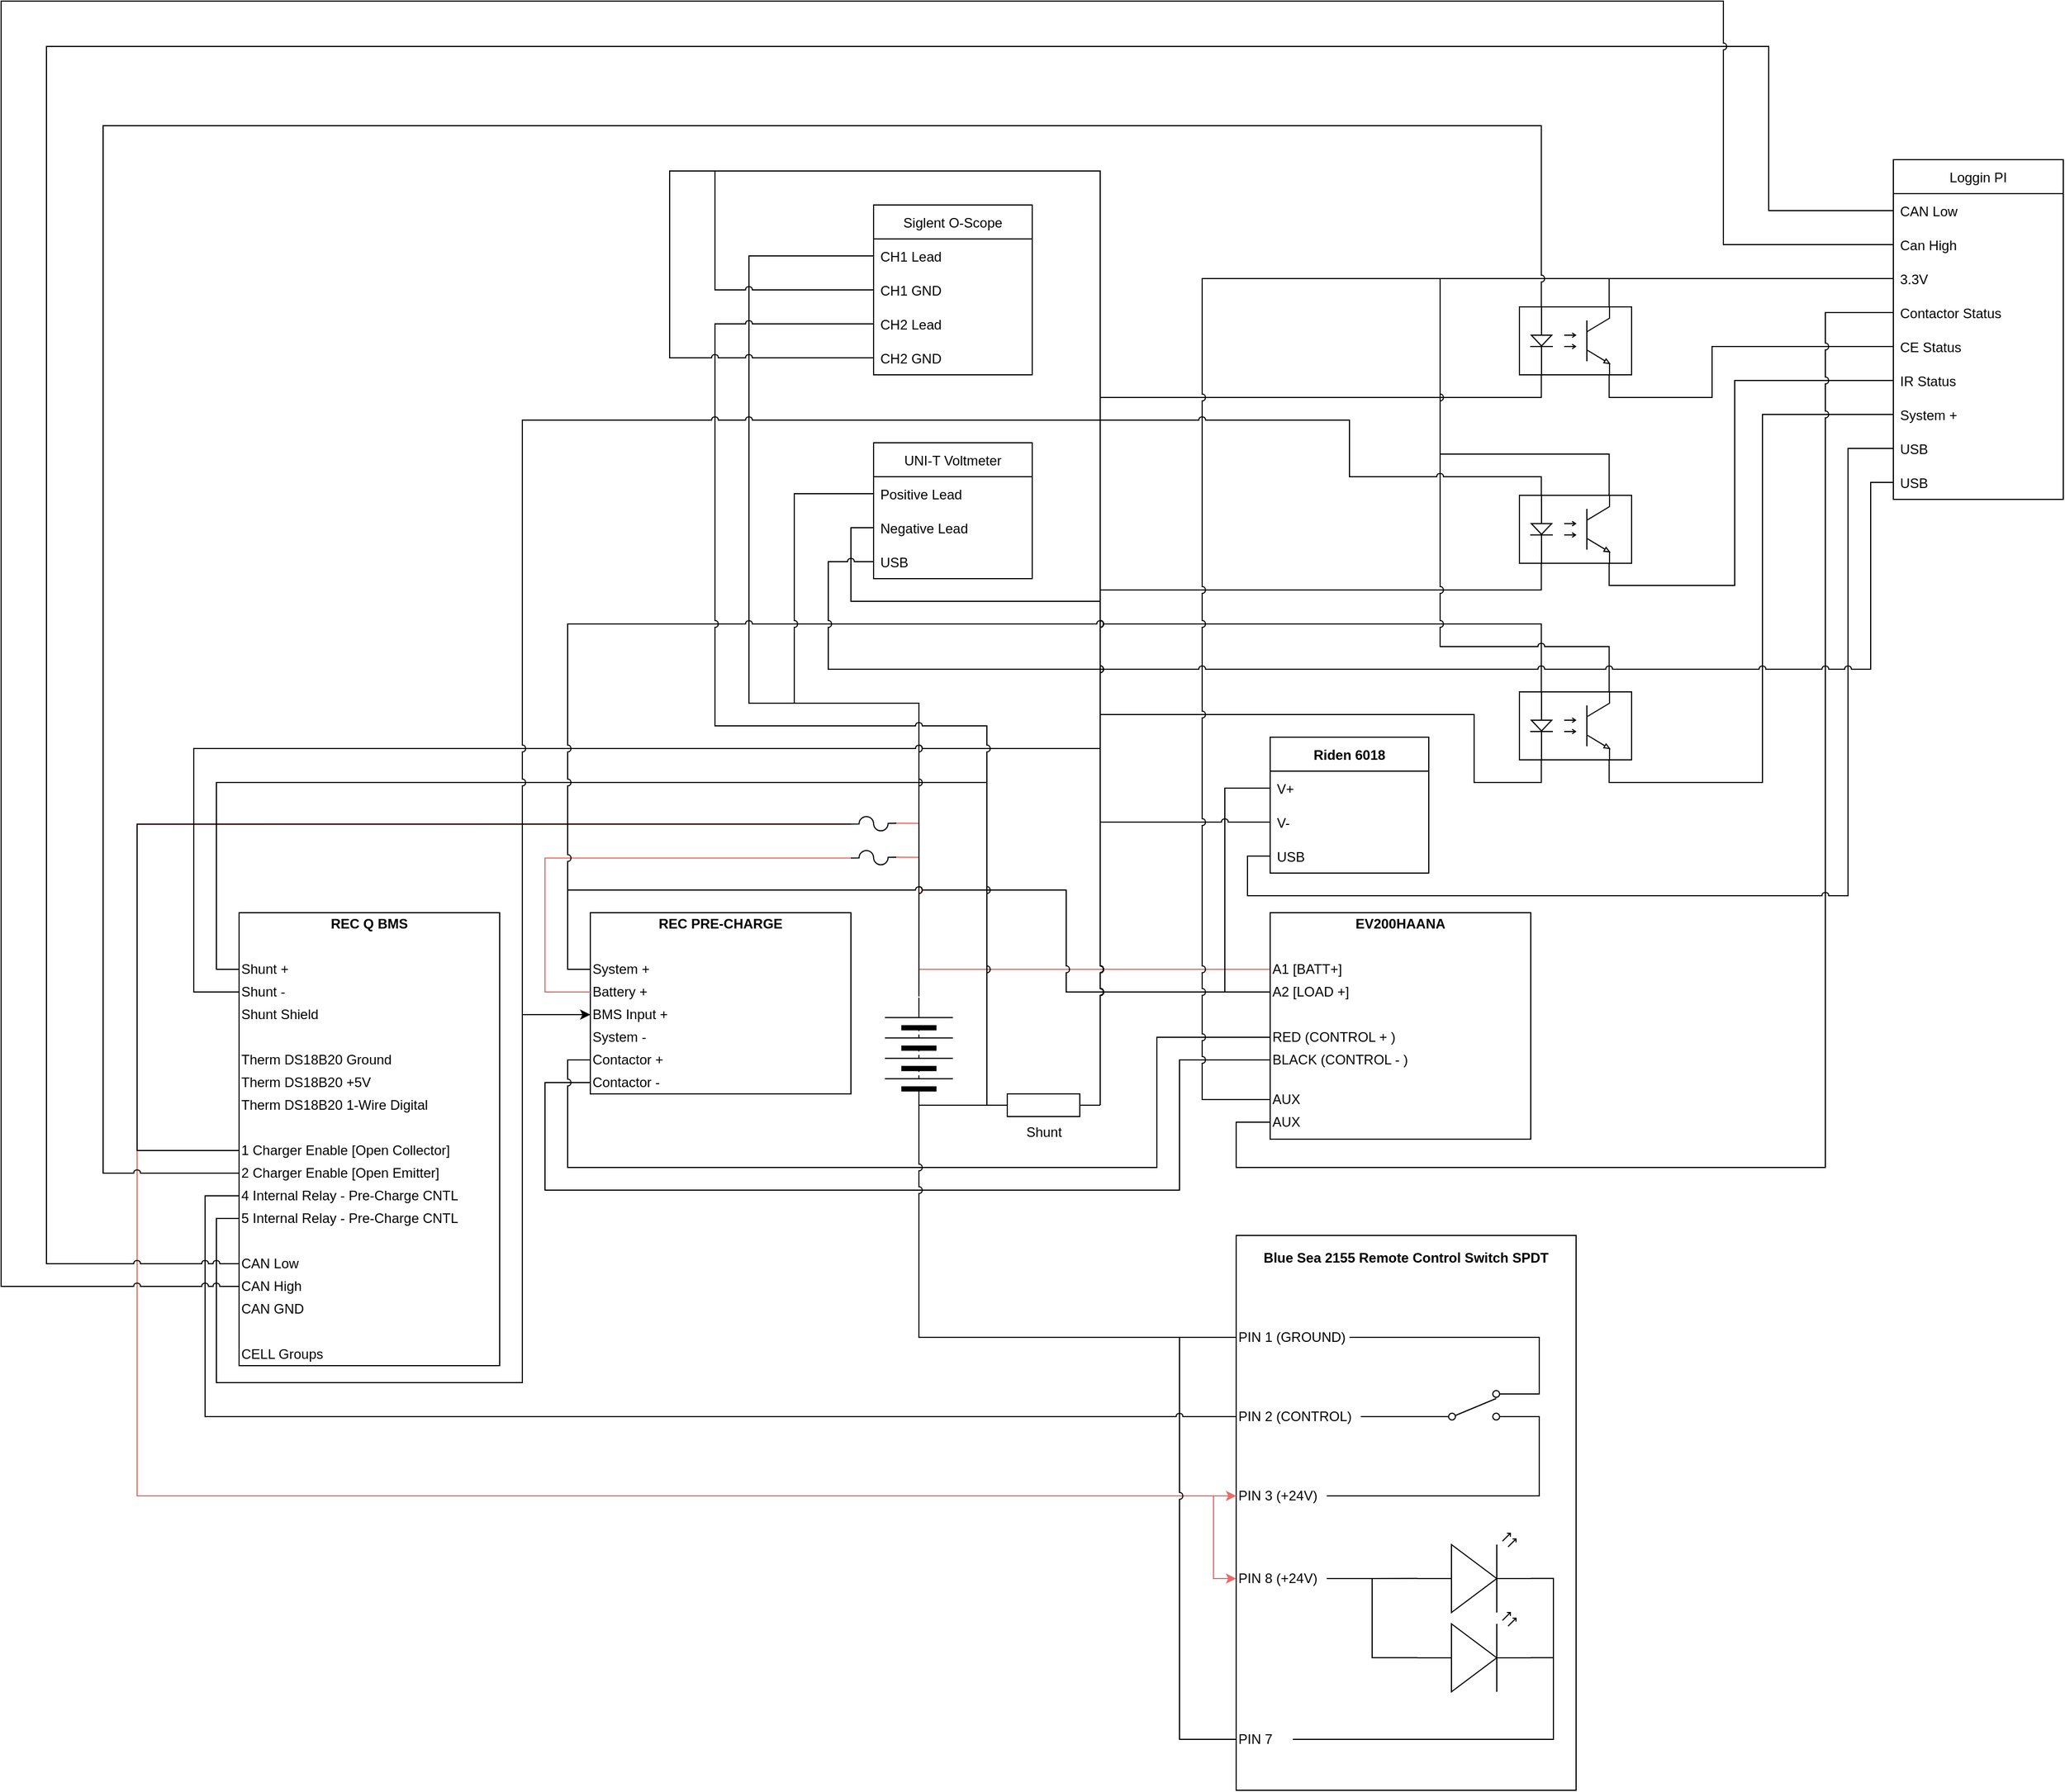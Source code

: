 <mxfile version="16.5.1" type="device" pages="2"><diagram id="niUPnCOaJLG_jk_p79hX" name="Default"><mxGraphModel dx="3070" dy="2617" grid="1" gridSize="10" guides="1" tooltips="1" connect="1" arrows="1" fold="1" page="1" pageScale="1" pageWidth="850" pageHeight="1100" math="0" shadow="0"><root><mxCell id="0"/><mxCell id="1" parent="0"/><mxCell id="AgAAqXKB2tefLnuZM439-19" value="" style="group" parent="1" vertex="1" connectable="0"><mxGeometry x="-60" y="55" width="230" height="160" as="geometry"/></mxCell><mxCell id="AgAAqXKB2tefLnuZM439-20" value="" style="group" parent="AgAAqXKB2tefLnuZM439-19" vertex="1" connectable="0"><mxGeometry width="230" height="160" as="geometry"/></mxCell><mxCell id="AgAAqXKB2tefLnuZM439-21" value="" style="rounded=0;whiteSpace=wrap;html=1;" parent="AgAAqXKB2tefLnuZM439-20" vertex="1"><mxGeometry width="230" height="160" as="geometry"/></mxCell><mxCell id="AgAAqXKB2tefLnuZM439-22" value="Contactor -" style="text;html=1;strokeColor=none;fillColor=none;align=left;verticalAlign=middle;whiteSpace=wrap;rounded=0;" parent="AgAAqXKB2tefLnuZM439-20" vertex="1"><mxGeometry y="140" width="200" height="20" as="geometry"/></mxCell><mxCell id="AgAAqXKB2tefLnuZM439-23" value="System +" style="text;html=1;strokeColor=none;fillColor=none;align=left;verticalAlign=middle;whiteSpace=wrap;rounded=0;" parent="AgAAqXKB2tefLnuZM439-20" vertex="1"><mxGeometry y="40" width="200" height="20" as="geometry"/></mxCell><mxCell id="AgAAqXKB2tefLnuZM439-24" value="Contactor +" style="text;html=1;strokeColor=none;fillColor=none;align=left;verticalAlign=middle;whiteSpace=wrap;rounded=0;" parent="AgAAqXKB2tefLnuZM439-20" vertex="1"><mxGeometry y="120" width="200" height="20" as="geometry"/></mxCell><mxCell id="AgAAqXKB2tefLnuZM439-25" value="Battery +" style="text;html=1;strokeColor=none;fillColor=none;align=left;verticalAlign=middle;whiteSpace=wrap;rounded=0;" parent="AgAAqXKB2tefLnuZM439-20" vertex="1"><mxGeometry y="60" width="200" height="20" as="geometry"/></mxCell><mxCell id="AgAAqXKB2tefLnuZM439-26" value="System -" style="text;html=1;strokeColor=none;fillColor=none;align=left;verticalAlign=middle;whiteSpace=wrap;rounded=0;" parent="AgAAqXKB2tefLnuZM439-20" vertex="1"><mxGeometry y="100" width="200" height="20" as="geometry"/></mxCell><mxCell id="AgAAqXKB2tefLnuZM439-27" value="BMS Input +" style="text;html=1;strokeColor=none;fillColor=none;align=left;verticalAlign=middle;whiteSpace=wrap;rounded=0;" parent="AgAAqXKB2tefLnuZM439-20" vertex="1"><mxGeometry y="80" width="200" height="20" as="geometry"/></mxCell><mxCell id="AgAAqXKB2tefLnuZM439-28" value="&lt;b&gt;REC PRE-CHARGE&lt;/b&gt;" style="text;html=1;strokeColor=none;fillColor=none;align=center;verticalAlign=middle;whiteSpace=wrap;rounded=0;" parent="AgAAqXKB2tefLnuZM439-20" vertex="1"><mxGeometry width="230" height="20" as="geometry"/></mxCell><mxCell id="EyunkjNUGyFRAqCYlMKM-12" style="edgeStyle=orthogonalEdgeStyle;rounded=0;orthogonalLoop=1;jettySize=auto;html=1;exitX=1;exitY=0.5;exitDx=0;exitDy=0;entryX=0;entryY=0.5;entryDx=0;entryDy=0;startArrow=none;startFill=0;strokeColor=#EA6B66;endArrow=none;endFill=0;" parent="1" source="AgAAqXKB2tefLnuZM439-70" target="EyunkjNUGyFRAqCYlMKM-4" edge="1"><mxGeometry relative="1" as="geometry"><mxPoint x="370" y="270" as="targetPoint"/><Array as="points"><mxPoint x="230" y="105"/></Array></mxGeometry></mxCell><mxCell id="-X1HdBb6TduOcNCu5BoU-3" style="edgeStyle=orthogonalEdgeStyle;rounded=0;orthogonalLoop=1;jettySize=auto;html=1;exitX=1;exitY=0.5;exitDx=0;exitDy=0;entryX=0;entryY=0.5;entryDx=0;entryDy=0;startArrow=none;strokeColor=#EA6B66;" parent="1" source="lUizlUlSp1gWZnG-FZKj-7" target="UMsWWaSdhCmsIqssQUyE-17" edge="1"><mxGeometry relative="1" as="geometry"><mxPoint x="370" y="590" as="targetPoint"/><mxPoint x="230" y="134.0" as="sourcePoint"/><Array as="points"><mxPoint x="130" y="-23"/><mxPoint x="-460" y="-23"/><mxPoint x="-460" y="570"/></Array></mxGeometry></mxCell><mxCell id="R-nXHgYT_EWzCLjwEkXW-74" style="edgeStyle=orthogonalEdgeStyle;rounded=0;jumpStyle=arc;orthogonalLoop=1;jettySize=auto;html=1;exitX=1;exitY=0.5;exitDx=0;exitDy=0;entryX=0;entryY=0.5;entryDx=0;entryDy=0;startArrow=none;startFill=0;endArrow=none;endFill=0;strokeColor=#000000;" parent="1" source="AgAAqXKB2tefLnuZM439-70" target="R-nXHgYT_EWzCLjwEkXW-68" edge="1"><mxGeometry relative="1" as="geometry"><Array as="points"><mxPoint x="230" y="-130"/><mxPoint x="80" y="-130"/><mxPoint x="80" y="-525"/></Array></mxGeometry></mxCell><mxCell id="AgAAqXKB2tefLnuZM439-70" value="" style="pointerEvents=1;verticalLabelPosition=bottom;shadow=0;dashed=0;align=center;html=1;verticalAlign=top;shape=mxgraph.electrical.miscellaneous.batteryStack;rotation=-90;perimeterSpacing=1;fillColor=#000000;" parent="1" vertex="1"><mxGeometry x="180" y="150" width="100" height="60" as="geometry"/></mxCell><mxCell id="AgAAqXKB2tefLnuZM439-76" style="edgeStyle=orthogonalEdgeStyle;rounded=0;orthogonalLoop=1;jettySize=auto;html=1;exitX=0;exitY=0.5;exitDx=0;exitDy=0;entryX=0;entryY=0.5;entryDx=0;entryDy=0;jumpStyle=arc;endArrow=none;endFill=0;" parent="1" source="EyunkjNUGyFRAqCYlMKM-6" target="AgAAqXKB2tefLnuZM439-23" edge="1"><mxGeometry relative="1" as="geometry"><Array as="points"><mxPoint x="360" y="125"/><mxPoint x="360" y="35"/><mxPoint x="-80" y="35"/><mxPoint x="-80" y="105"/></Array><mxPoint x="360" y="150" as="sourcePoint"/></mxGeometry></mxCell><mxCell id="AgAAqXKB2tefLnuZM439-98" value="" style="group" parent="1" vertex="1" connectable="0"><mxGeometry x="-370" y="55" width="230" height="400" as="geometry"/></mxCell><mxCell id="AgAAqXKB2tefLnuZM439-99" value="" style="group" parent="AgAAqXKB2tefLnuZM439-98" vertex="1" connectable="0"><mxGeometry width="230" height="400" as="geometry"/></mxCell><mxCell id="AgAAqXKB2tefLnuZM439-100" value="" style="rounded=0;whiteSpace=wrap;html=1;" parent="AgAAqXKB2tefLnuZM439-99" vertex="1"><mxGeometry width="230" height="400" as="geometry"/></mxCell><mxCell id="AgAAqXKB2tefLnuZM439-101" value="CAN Low" style="text;html=1;strokeColor=none;fillColor=none;align=left;verticalAlign=middle;whiteSpace=wrap;rounded=0;" parent="AgAAqXKB2tefLnuZM439-99" vertex="1"><mxGeometry y="300" width="200" height="20" as="geometry"/></mxCell><mxCell id="AgAAqXKB2tefLnuZM439-102" value="Therm DS18B20 Ground" style="text;html=1;strokeColor=none;fillColor=none;align=left;verticalAlign=middle;whiteSpace=wrap;rounded=0;" parent="AgAAqXKB2tefLnuZM439-99" vertex="1"><mxGeometry y="120" width="200" height="20" as="geometry"/></mxCell><mxCell id="AgAAqXKB2tefLnuZM439-103" value="CAN High" style="text;html=1;strokeColor=none;fillColor=none;align=left;verticalAlign=middle;whiteSpace=wrap;rounded=0;" parent="AgAAqXKB2tefLnuZM439-99" vertex="1"><mxGeometry y="320" width="200" height="20" as="geometry"/></mxCell><mxCell id="AgAAqXKB2tefLnuZM439-104" value="Therm DS18B20&amp;nbsp;+5V" style="text;html=1;strokeColor=none;fillColor=none;align=left;verticalAlign=middle;whiteSpace=wrap;rounded=0;" parent="AgAAqXKB2tefLnuZM439-99" vertex="1"><mxGeometry y="140" width="200" height="20" as="geometry"/></mxCell><mxCell id="AgAAqXKB2tefLnuZM439-105" value="Shunt +" style="text;html=1;strokeColor=none;fillColor=none;align=left;verticalAlign=middle;whiteSpace=wrap;rounded=0;" parent="AgAAqXKB2tefLnuZM439-99" vertex="1"><mxGeometry y="40" width="200" height="20" as="geometry"/></mxCell><mxCell id="AgAAqXKB2tefLnuZM439-106" value="Therm DS18B20 1-Wire Digital" style="text;html=1;strokeColor=none;fillColor=none;align=left;verticalAlign=middle;whiteSpace=wrap;rounded=0;" parent="AgAAqXKB2tefLnuZM439-99" vertex="1"><mxGeometry y="160" width="200" height="20" as="geometry"/></mxCell><mxCell id="AgAAqXKB2tefLnuZM439-107" value="Shunt -" style="text;html=1;strokeColor=none;fillColor=none;align=left;verticalAlign=middle;whiteSpace=wrap;rounded=0;" parent="AgAAqXKB2tefLnuZM439-99" vertex="1"><mxGeometry y="60" width="200" height="20" as="geometry"/></mxCell><mxCell id="AgAAqXKB2tefLnuZM439-108" value="Shunt Shield" style="text;html=1;strokeColor=none;fillColor=none;align=left;verticalAlign=middle;whiteSpace=wrap;rounded=0;" parent="AgAAqXKB2tefLnuZM439-99" vertex="1"><mxGeometry y="80" width="200" height="20" as="geometry"/></mxCell><mxCell id="AgAAqXKB2tefLnuZM439-109" value="CAN GND" style="text;html=1;strokeColor=none;fillColor=none;align=left;verticalAlign=middle;whiteSpace=wrap;rounded=0;" parent="AgAAqXKB2tefLnuZM439-99" vertex="1"><mxGeometry y="340" width="200" height="20" as="geometry"/></mxCell><mxCell id="AgAAqXKB2tefLnuZM439-110" value="1 Charger Enable [Open Collector]" style="text;html=1;strokeColor=none;fillColor=none;align=left;verticalAlign=middle;whiteSpace=wrap;rounded=0;" parent="AgAAqXKB2tefLnuZM439-99" vertex="1"><mxGeometry y="200" width="200" height="20" as="geometry"/></mxCell><mxCell id="AgAAqXKB2tefLnuZM439-111" value="2 Charger Enable [Open Emitter]" style="text;html=1;strokeColor=none;fillColor=none;align=left;verticalAlign=middle;whiteSpace=wrap;rounded=0;" parent="AgAAqXKB2tefLnuZM439-99" vertex="1"><mxGeometry y="220" width="200" height="20" as="geometry"/></mxCell><mxCell id="AgAAqXKB2tefLnuZM439-112" value="&lt;b&gt;REC Q BMS&lt;/b&gt;" style="text;html=1;strokeColor=none;fillColor=none;align=center;verticalAlign=middle;whiteSpace=wrap;rounded=0;" parent="AgAAqXKB2tefLnuZM439-99" vertex="1"><mxGeometry width="230" height="20" as="geometry"/></mxCell><mxCell id="AgAAqXKB2tefLnuZM439-113" value="CELL Groups" style="text;html=1;strokeColor=none;fillColor=none;align=left;verticalAlign=middle;whiteSpace=wrap;rounded=0;" parent="AgAAqXKB2tefLnuZM439-99" vertex="1"><mxGeometry y="380" width="200" height="20" as="geometry"/></mxCell><mxCell id="AgAAqXKB2tefLnuZM439-114" value="4 Internal Relay - Pre-Charge CNTL" style="text;html=1;strokeColor=none;fillColor=none;align=left;verticalAlign=middle;whiteSpace=wrap;rounded=0;" parent="AgAAqXKB2tefLnuZM439-99" vertex="1"><mxGeometry y="240" width="200" height="20" as="geometry"/></mxCell><mxCell id="AgAAqXKB2tefLnuZM439-115" value="5 Internal Relay - Pre-Charge CNTL" style="text;html=1;strokeColor=none;fillColor=none;align=left;verticalAlign=middle;whiteSpace=wrap;rounded=0;" parent="AgAAqXKB2tefLnuZM439-99" vertex="1"><mxGeometry y="260" width="200" height="20" as="geometry"/></mxCell><mxCell id="AgAAqXKB2tefLnuZM439-129" style="edgeStyle=orthogonalEdgeStyle;rounded=0;jumpStyle=arc;orthogonalLoop=1;jettySize=auto;html=1;exitX=0;exitY=0.5;exitDx=0;exitDy=0;entryX=0;entryY=0.5;entryDx=0;entryDy=0;startArrow=none;startFill=0;endArrow=none;endFill=0;" parent="1" source="AgAAqXKB2tefLnuZM439-22" target="EyunkjNUGyFRAqCYlMKM-5" edge="1"><mxGeometry relative="1" as="geometry"><Array as="points"><mxPoint x="-100" y="205"/><mxPoint x="-100" y="300"/><mxPoint x="460" y="300"/><mxPoint x="460" y="185"/></Array><mxPoint x="-60" y="345" as="targetPoint"/></mxGeometry></mxCell><mxCell id="DEVfengOU66wcU9Q3Q09-13" style="edgeStyle=orthogonalEdgeStyle;rounded=0;jumpStyle=arc;orthogonalLoop=1;jettySize=auto;html=1;exitX=0;exitY=0.5;exitDx=0;exitDy=0;entryX=0;entryY=0.5;entryDx=0;entryDy=0;endArrow=none;endFill=0;fontColor=#000000;startArrow=none;startFill=0;" parent="1" source="AgAAqXKB2tefLnuZM439-24" target="EyunkjNUGyFRAqCYlMKM-7" edge="1"><mxGeometry relative="1" as="geometry"><Array as="points"><mxPoint x="-80" y="185"/><mxPoint x="-80" y="280"/><mxPoint x="440" y="280"/><mxPoint x="440" y="165"/></Array><mxPoint x="-60" y="305" as="targetPoint"/></mxGeometry></mxCell><mxCell id="EyunkjNUGyFRAqCYlMKM-1" value="" style="group" parent="1" vertex="1" connectable="0"><mxGeometry x="540" y="55.0" width="230" height="200" as="geometry"/></mxCell><mxCell id="EyunkjNUGyFRAqCYlMKM-2" value="" style="rounded=0;whiteSpace=wrap;html=1;" parent="EyunkjNUGyFRAqCYlMKM-1" vertex="1"><mxGeometry width="230" height="200" as="geometry"/></mxCell><mxCell id="EyunkjNUGyFRAqCYlMKM-4" value="A1 [BATT+]" style="text;html=1;strokeColor=none;fillColor=none;align=left;verticalAlign=middle;whiteSpace=wrap;rounded=0;" parent="EyunkjNUGyFRAqCYlMKM-1" vertex="1"><mxGeometry y="40" width="200" height="20" as="geometry"/></mxCell><mxCell id="EyunkjNUGyFRAqCYlMKM-5" value="BLACK (CONTROL - )" style="text;html=1;strokeColor=none;fillColor=none;align=left;verticalAlign=middle;whiteSpace=wrap;rounded=0;" parent="EyunkjNUGyFRAqCYlMKM-1" vertex="1"><mxGeometry y="120" width="200" height="20" as="geometry"/></mxCell><mxCell id="EyunkjNUGyFRAqCYlMKM-6" value="A2 [LOAD +]" style="text;html=1;strokeColor=none;fillColor=none;align=left;verticalAlign=middle;whiteSpace=wrap;rounded=0;" parent="EyunkjNUGyFRAqCYlMKM-1" vertex="1"><mxGeometry y="60" width="200" height="20" as="geometry"/></mxCell><mxCell id="EyunkjNUGyFRAqCYlMKM-7" value="RED (CONTROL + )" style="text;html=1;strokeColor=none;fillColor=none;align=left;verticalAlign=middle;whiteSpace=wrap;rounded=0;" parent="EyunkjNUGyFRAqCYlMKM-1" vertex="1"><mxGeometry y="100" width="200" height="20" as="geometry"/></mxCell><mxCell id="EyunkjNUGyFRAqCYlMKM-8" value="&lt;b&gt;EV200HAANA&lt;/b&gt;" style="text;html=1;strokeColor=none;fillColor=none;align=center;verticalAlign=middle;whiteSpace=wrap;rounded=0;" parent="EyunkjNUGyFRAqCYlMKM-1" vertex="1"><mxGeometry width="230" height="20" as="geometry"/></mxCell><mxCell id="lUizlUlSp1gWZnG-FZKj-1" value="AUX&amp;nbsp;" style="text;html=1;strokeColor=none;fillColor=none;align=left;verticalAlign=middle;whiteSpace=wrap;rounded=0;" parent="EyunkjNUGyFRAqCYlMKM-1" vertex="1"><mxGeometry y="155" width="200" height="20" as="geometry"/></mxCell><mxCell id="lUizlUlSp1gWZnG-FZKj-2" value="AUX" style="text;html=1;strokeColor=none;fillColor=none;align=left;verticalAlign=middle;whiteSpace=wrap;rounded=0;" parent="EyunkjNUGyFRAqCYlMKM-1" vertex="1"><mxGeometry y="175" width="200" height="20" as="geometry"/></mxCell><mxCell id="UMsWWaSdhCmsIqssQUyE-31" value="" style="group" parent="1" vertex="1" connectable="0"><mxGeometry x="510" y="340" width="300" height="490" as="geometry"/></mxCell><mxCell id="UMsWWaSdhCmsIqssQUyE-27" value="" style="rounded=0;whiteSpace=wrap;html=1;" parent="UMsWWaSdhCmsIqssQUyE-31" vertex="1"><mxGeometry width="300" height="490" as="geometry"/></mxCell><mxCell id="UMsWWaSdhCmsIqssQUyE-3" value="" style="pointerEvents=1;verticalLabelPosition=bottom;shadow=0;dashed=0;align=center;html=1;verticalAlign=top;shape=mxgraph.electrical.electro-mechanical.2-way_switch;" parent="UMsWWaSdhCmsIqssQUyE-31" vertex="1"><mxGeometry x="172.5" y="137" width="75" height="26" as="geometry"/></mxCell><mxCell id="UMsWWaSdhCmsIqssQUyE-4" value="" style="verticalLabelPosition=bottom;shadow=0;dashed=0;align=center;html=1;verticalAlign=top;shape=mxgraph.electrical.opto_electronics.led_2;pointerEvents=1;" parent="UMsWWaSdhCmsIqssQUyE-31" vertex="1"><mxGeometry x="160" y="263" width="100" height="70" as="geometry"/></mxCell><mxCell id="UMsWWaSdhCmsIqssQUyE-5" value="" style="verticalLabelPosition=bottom;shadow=0;dashed=0;align=center;html=1;verticalAlign=top;shape=mxgraph.electrical.opto_electronics.led_2;pointerEvents=1;" parent="UMsWWaSdhCmsIqssQUyE-31" vertex="1"><mxGeometry x="160" y="333" width="100" height="70" as="geometry"/></mxCell><mxCell id="UMsWWaSdhCmsIqssQUyE-8" style="edgeStyle=orthogonalEdgeStyle;rounded=0;orthogonalLoop=1;jettySize=auto;html=1;exitX=1;exitY=0.5;exitDx=0;exitDy=0;entryX=0;entryY=0.57;entryDx=0;entryDy=0;entryPerimeter=0;endArrow=none;endFill=0;" parent="UMsWWaSdhCmsIqssQUyE-31" source="UMsWWaSdhCmsIqssQUyE-6" target="UMsWWaSdhCmsIqssQUyE-4" edge="1"><mxGeometry relative="1" as="geometry"/></mxCell><mxCell id="UMsWWaSdhCmsIqssQUyE-9" style="edgeStyle=orthogonalEdgeStyle;rounded=0;orthogonalLoop=1;jettySize=auto;html=1;exitX=1;exitY=0.5;exitDx=0;exitDy=0;entryX=0;entryY=0.57;entryDx=0;entryDy=0;entryPerimeter=0;endArrow=none;endFill=0;" parent="UMsWWaSdhCmsIqssQUyE-31" source="UMsWWaSdhCmsIqssQUyE-6" target="UMsWWaSdhCmsIqssQUyE-5" edge="1"><mxGeometry relative="1" as="geometry"/></mxCell><mxCell id="UMsWWaSdhCmsIqssQUyE-6" value="PIN 8 (+24V)" style="text;html=1;strokeColor=none;fillColor=none;align=left;verticalAlign=middle;whiteSpace=wrap;rounded=0;" parent="UMsWWaSdhCmsIqssQUyE-31" vertex="1"><mxGeometry y="293" width="80" height="20" as="geometry"/></mxCell><mxCell id="lUizlUlSp1gWZnG-FZKj-4" style="edgeStyle=orthogonalEdgeStyle;rounded=0;jumpStyle=arc;orthogonalLoop=1;jettySize=auto;html=1;exitX=0;exitY=0.5;exitDx=0;exitDy=0;entryX=0;entryY=0.5;entryDx=0;entryDy=0;endArrow=none;endFill=0;" parent="UMsWWaSdhCmsIqssQUyE-31" source="UMsWWaSdhCmsIqssQUyE-13" target="UMsWWaSdhCmsIqssQUyE-19" edge="1"><mxGeometry relative="1" as="geometry"><Array as="points"><mxPoint x="-50" y="445"/><mxPoint x="-50" y="90"/></Array></mxGeometry></mxCell><mxCell id="UMsWWaSdhCmsIqssQUyE-13" value="PIN 7" style="text;html=1;strokeColor=none;fillColor=none;align=left;verticalAlign=middle;whiteSpace=wrap;rounded=0;" parent="UMsWWaSdhCmsIqssQUyE-31" vertex="1"><mxGeometry y="435" width="50" height="20" as="geometry"/></mxCell><mxCell id="UMsWWaSdhCmsIqssQUyE-15" style="edgeStyle=orthogonalEdgeStyle;rounded=0;orthogonalLoop=1;jettySize=auto;html=1;exitX=1;exitY=0.57;exitDx=0;exitDy=0;exitPerimeter=0;entryX=1;entryY=0.5;entryDx=0;entryDy=0;endArrow=none;endFill=0;" parent="UMsWWaSdhCmsIqssQUyE-31" source="UMsWWaSdhCmsIqssQUyE-4" target="UMsWWaSdhCmsIqssQUyE-13" edge="1"><mxGeometry relative="1" as="geometry"/></mxCell><mxCell id="UMsWWaSdhCmsIqssQUyE-14" style="edgeStyle=orthogonalEdgeStyle;rounded=0;orthogonalLoop=1;jettySize=auto;html=1;exitX=1;exitY=0.57;exitDx=0;exitDy=0;exitPerimeter=0;entryX=1;entryY=0.5;entryDx=0;entryDy=0;endArrow=none;endFill=0;" parent="UMsWWaSdhCmsIqssQUyE-31" source="UMsWWaSdhCmsIqssQUyE-5" target="UMsWWaSdhCmsIqssQUyE-13" edge="1"><mxGeometry relative="1" as="geometry"/></mxCell><mxCell id="lUizlUlSp1gWZnG-FZKj-3" style="edgeStyle=orthogonalEdgeStyle;rounded=0;jumpStyle=arc;orthogonalLoop=1;jettySize=auto;html=1;exitX=0;exitY=0.5;exitDx=0;exitDy=0;entryX=0;entryY=0.5;entryDx=0;entryDy=0;strokeColor=#EA6B66;" parent="UMsWWaSdhCmsIqssQUyE-31" source="UMsWWaSdhCmsIqssQUyE-17" target="UMsWWaSdhCmsIqssQUyE-6" edge="1"><mxGeometry relative="1" as="geometry"/></mxCell><mxCell id="UMsWWaSdhCmsIqssQUyE-17" value="PIN 3 (+24V)" style="text;html=1;strokeColor=none;fillColor=none;align=left;verticalAlign=middle;whiteSpace=wrap;rounded=0;" parent="UMsWWaSdhCmsIqssQUyE-31" vertex="1"><mxGeometry y="220" width="80" height="20" as="geometry"/></mxCell><mxCell id="UMsWWaSdhCmsIqssQUyE-22" style="edgeStyle=orthogonalEdgeStyle;rounded=0;orthogonalLoop=1;jettySize=auto;html=1;exitX=1;exitY=0.885;exitDx=0;exitDy=0;exitPerimeter=0;entryX=1;entryY=0.5;entryDx=0;entryDy=0;endArrow=none;endFill=0;" parent="UMsWWaSdhCmsIqssQUyE-31" source="UMsWWaSdhCmsIqssQUyE-3" target="UMsWWaSdhCmsIqssQUyE-17" edge="1"><mxGeometry relative="1" as="geometry"/></mxCell><mxCell id="UMsWWaSdhCmsIqssQUyE-20" style="edgeStyle=orthogonalEdgeStyle;rounded=0;orthogonalLoop=1;jettySize=auto;html=1;exitX=1;exitY=0.5;exitDx=0;exitDy=0;entryX=0;entryY=0.885;entryDx=0;entryDy=0;entryPerimeter=0;endArrow=none;endFill=0;" parent="UMsWWaSdhCmsIqssQUyE-31" source="UMsWWaSdhCmsIqssQUyE-18" target="UMsWWaSdhCmsIqssQUyE-3" edge="1"><mxGeometry relative="1" as="geometry"/></mxCell><mxCell id="UMsWWaSdhCmsIqssQUyE-18" value="PIN 2 (CONTROL)" style="text;html=1;strokeColor=none;fillColor=none;align=left;verticalAlign=middle;whiteSpace=wrap;rounded=0;" parent="UMsWWaSdhCmsIqssQUyE-31" vertex="1"><mxGeometry y="150" width="110" height="20" as="geometry"/></mxCell><mxCell id="UMsWWaSdhCmsIqssQUyE-19" value="PIN 1 (GROUND)" style="text;html=1;strokeColor=none;fillColor=none;align=left;verticalAlign=middle;whiteSpace=wrap;rounded=0;" parent="UMsWWaSdhCmsIqssQUyE-31" vertex="1"><mxGeometry y="80" width="100" height="20" as="geometry"/></mxCell><mxCell id="UMsWWaSdhCmsIqssQUyE-23" style="edgeStyle=orthogonalEdgeStyle;rounded=0;orthogonalLoop=1;jettySize=auto;html=1;exitX=1;exitY=0.115;exitDx=0;exitDy=0;exitPerimeter=0;entryX=1;entryY=0.5;entryDx=0;entryDy=0;endArrow=none;endFill=0;" parent="UMsWWaSdhCmsIqssQUyE-31" source="UMsWWaSdhCmsIqssQUyE-3" target="UMsWWaSdhCmsIqssQUyE-19" edge="1"><mxGeometry relative="1" as="geometry"/></mxCell><mxCell id="UMsWWaSdhCmsIqssQUyE-25" value="Blue Sea 2155 Remote Control Switch SPDT" style="text;html=1;strokeColor=none;fillColor=none;align=center;verticalAlign=middle;whiteSpace=wrap;rounded=0;fontStyle=1" parent="UMsWWaSdhCmsIqssQUyE-31" vertex="1"><mxGeometry y="10" width="300" height="20" as="geometry"/></mxCell><mxCell id="UMsWWaSdhCmsIqssQUyE-33" style="edgeStyle=orthogonalEdgeStyle;rounded=0;orthogonalLoop=1;jettySize=auto;html=1;exitX=0;exitY=0.5;exitDx=0;exitDy=0;endArrow=none;endFill=0;entryX=0;entryY=0.5;entryDx=0;entryDy=0;jumpStyle=arc;" parent="1" source="UMsWWaSdhCmsIqssQUyE-18" target="AgAAqXKB2tefLnuZM439-114" edge="1"><mxGeometry relative="1" as="geometry"><mxPoint x="-80" y="140" as="targetPoint"/><Array as="points"><mxPoint x="-400" y="500"/><mxPoint x="-400" y="305"/></Array></mxGeometry></mxCell><mxCell id="-X1HdBb6TduOcNCu5BoU-2" style="edgeStyle=orthogonalEdgeStyle;rounded=0;orthogonalLoop=1;jettySize=auto;html=1;exitX=0;exitY=0.5;exitDx=0;exitDy=0;entryX=0;entryY=0.5;entryDx=0;entryDy=0;" parent="1" source="AgAAqXKB2tefLnuZM439-115" target="AgAAqXKB2tefLnuZM439-27" edge="1"><mxGeometry relative="1" as="geometry"><mxPoint x="-120" y="240" as="targetPoint"/><Array as="points"><mxPoint x="-390" y="325"/><mxPoint x="-390" y="470"/><mxPoint x="-120" y="470"/><mxPoint x="-120" y="145"/></Array></mxGeometry></mxCell><mxCell id="lUizlUlSp1gWZnG-FZKj-5" style="edgeStyle=orthogonalEdgeStyle;rounded=0;jumpStyle=arc;orthogonalLoop=1;jettySize=auto;html=1;exitX=0;exitY=0.5;exitDx=0;exitDy=0;entryX=0;entryY=0.5;entryDx=0;entryDy=0;endArrow=none;endFill=0;" parent="1" source="UMsWWaSdhCmsIqssQUyE-19" target="AgAAqXKB2tefLnuZM439-70" edge="1"><mxGeometry relative="1" as="geometry"><mxPoint x="370" y="390" as="targetPoint"/></mxGeometry></mxCell><mxCell id="R-nXHgYT_EWzCLjwEkXW-2" style="edgeStyle=orthogonalEdgeStyle;rounded=0;orthogonalLoop=1;jettySize=auto;html=1;exitX=0;exitY=0.5;exitDx=0;exitDy=0;exitPerimeter=0;entryX=1;entryY=0.5;entryDx=0;entryDy=0;strokeColor=#EA6B66;endArrow=none;endFill=0;startArrow=none;startFill=0;jumpStyle=arc;" parent="1" source="lUizlUlSp1gWZnG-FZKj-7" target="AgAAqXKB2tefLnuZM439-70" edge="1"><mxGeometry relative="1" as="geometry"/></mxCell><mxCell id="R-nXHgYT_EWzCLjwEkXW-78" style="edgeStyle=orthogonalEdgeStyle;rounded=0;jumpStyle=arc;orthogonalLoop=1;jettySize=auto;html=1;exitX=1;exitY=0.5;exitDx=0;exitDy=0;exitPerimeter=0;entryX=0;entryY=0.5;entryDx=0;entryDy=0;startArrow=none;startFill=0;endArrow=none;endFill=0;strokeColor=#000000;" parent="1" source="lUizlUlSp1gWZnG-FZKj-7" target="AgAAqXKB2tefLnuZM439-110" edge="1"><mxGeometry relative="1" as="geometry"><Array as="points"><mxPoint x="-460" y="-23"/><mxPoint x="-460" y="265"/></Array></mxGeometry></mxCell><mxCell id="lUizlUlSp1gWZnG-FZKj-7" value="" style="pointerEvents=1;verticalLabelPosition=bottom;shadow=0;dashed=0;align=center;html=1;verticalAlign=top;shape=mxgraph.electrical.miscellaneous.fuse_4;rotation=-181;" parent="1" vertex="1"><mxGeometry x="170" y="-30" width="40" height="12.8" as="geometry"/></mxCell><mxCell id="R-nXHgYT_EWzCLjwEkXW-4" style="edgeStyle=orthogonalEdgeStyle;rounded=0;orthogonalLoop=1;jettySize=auto;html=1;exitX=0;exitY=0.5;exitDx=0;exitDy=0;exitPerimeter=0;entryX=1;entryY=0.5;entryDx=0;entryDy=0;startArrow=none;startFill=0;endArrow=none;endFill=0;strokeColor=#EA6B66;jumpStyle=arc;" parent="1" source="R-nXHgYT_EWzCLjwEkXW-3" target="AgAAqXKB2tefLnuZM439-70" edge="1"><mxGeometry relative="1" as="geometry"/></mxCell><mxCell id="R-nXHgYT_EWzCLjwEkXW-5" style="edgeStyle=orthogonalEdgeStyle;rounded=0;orthogonalLoop=1;jettySize=auto;html=1;exitX=1;exitY=0.5;exitDx=0;exitDy=0;exitPerimeter=0;entryX=0;entryY=0.5;entryDx=0;entryDy=0;startArrow=none;startFill=0;endArrow=none;endFill=0;strokeColor=#EA6B66;" parent="1" source="R-nXHgYT_EWzCLjwEkXW-3" target="AgAAqXKB2tefLnuZM439-25" edge="1"><mxGeometry relative="1" as="geometry"><Array as="points"><mxPoint x="-100" y="7"/><mxPoint x="-100" y="125"/></Array></mxGeometry></mxCell><mxCell id="R-nXHgYT_EWzCLjwEkXW-3" value="" style="pointerEvents=1;verticalLabelPosition=bottom;shadow=0;dashed=0;align=center;html=1;verticalAlign=top;shape=mxgraph.electrical.miscellaneous.fuse_4;rotation=-181;" parent="1" vertex="1"><mxGeometry x="170" width="40" height="12.8" as="geometry"/></mxCell><mxCell id="R-nXHgYT_EWzCLjwEkXW-8" style="edgeStyle=orthogonalEdgeStyle;rounded=0;orthogonalLoop=1;jettySize=auto;html=1;exitX=0;exitY=0.5;exitDx=0;exitDy=0;exitPerimeter=0;entryX=0;entryY=0.5;entryDx=0;entryDy=0;startArrow=none;startFill=0;endArrow=none;endFill=0;strokeColor=#000000;" parent="1" source="R-nXHgYT_EWzCLjwEkXW-6" target="AgAAqXKB2tefLnuZM439-70" edge="1"><mxGeometry relative="1" as="geometry"><Array as="points"><mxPoint x="230" y="225"/></Array></mxGeometry></mxCell><mxCell id="R-nXHgYT_EWzCLjwEkXW-22" style="edgeStyle=orthogonalEdgeStyle;rounded=0;orthogonalLoop=1;jettySize=auto;html=1;exitX=0;exitY=0.5;exitDx=0;exitDy=0;exitPerimeter=0;entryX=0;entryY=0.5;entryDx=0;entryDy=0;startArrow=none;startFill=0;endArrow=none;endFill=0;strokeColor=#000000;" parent="1" source="R-nXHgYT_EWzCLjwEkXW-6" target="AgAAqXKB2tefLnuZM439-105" edge="1"><mxGeometry relative="1" as="geometry"><Array as="points"><mxPoint x="290" y="-60"/><mxPoint x="-390" y="-60"/><mxPoint x="-390" y="105"/></Array></mxGeometry></mxCell><mxCell id="R-nXHgYT_EWzCLjwEkXW-23" style="edgeStyle=orthogonalEdgeStyle;rounded=0;orthogonalLoop=1;jettySize=auto;html=1;exitX=1;exitY=0.5;exitDx=0;exitDy=0;exitPerimeter=0;entryX=0;entryY=0.5;entryDx=0;entryDy=0;startArrow=none;startFill=0;endArrow=none;endFill=0;strokeColor=#000000;jumpStyle=arc;" parent="1" source="R-nXHgYT_EWzCLjwEkXW-6" target="AgAAqXKB2tefLnuZM439-107" edge="1"><mxGeometry relative="1" as="geometry"><Array as="points"><mxPoint x="390" y="-90"/><mxPoint x="-410" y="-90"/><mxPoint x="-410" y="125"/></Array></mxGeometry></mxCell><mxCell id="R-nXHgYT_EWzCLjwEkXW-53" style="edgeStyle=orthogonalEdgeStyle;rounded=0;jumpStyle=arc;orthogonalLoop=1;jettySize=auto;html=1;exitX=1;exitY=0.5;exitDx=0;exitDy=0;exitPerimeter=0;entryX=0.195;entryY=1;entryDx=0;entryDy=0;entryPerimeter=0;startArrow=none;startFill=0;endArrow=none;endFill=0;strokeColor=#000000;" parent="1" source="R-nXHgYT_EWzCLjwEkXW-6" target="R-nXHgYT_EWzCLjwEkXW-41" edge="1"><mxGeometry relative="1" as="geometry"><Array as="points"><mxPoint x="390" y="-120"/><mxPoint x="720" y="-120"/><mxPoint x="720" y="-60"/><mxPoint x="779" y="-60"/></Array></mxGeometry></mxCell><mxCell id="R-nXHgYT_EWzCLjwEkXW-54" style="edgeStyle=orthogonalEdgeStyle;rounded=0;jumpStyle=arc;orthogonalLoop=1;jettySize=auto;html=1;exitX=1;exitY=0.5;exitDx=0;exitDy=0;exitPerimeter=0;entryX=0.195;entryY=1;entryDx=0;entryDy=0;entryPerimeter=0;startArrow=none;startFill=0;endArrow=none;endFill=0;strokeColor=#000000;" parent="1" source="R-nXHgYT_EWzCLjwEkXW-6" target="R-nXHgYT_EWzCLjwEkXW-39" edge="1"><mxGeometry relative="1" as="geometry"><Array as="points"><mxPoint x="390" y="-230"/><mxPoint x="779" y="-230"/></Array></mxGeometry></mxCell><mxCell id="R-nXHgYT_EWzCLjwEkXW-55" style="edgeStyle=orthogonalEdgeStyle;rounded=0;jumpStyle=arc;orthogonalLoop=1;jettySize=auto;html=1;exitX=1;exitY=0.5;exitDx=0;exitDy=0;exitPerimeter=0;startArrow=none;startFill=0;endArrow=none;endFill=0;strokeColor=#000000;entryX=0.195;entryY=1;entryDx=0;entryDy=0;entryPerimeter=0;" parent="1" source="R-nXHgYT_EWzCLjwEkXW-6" target="R-nXHgYT_EWzCLjwEkXW-34" edge="1"><mxGeometry relative="1" as="geometry"><Array as="points"><mxPoint x="390" y="-400"/><mxPoint x="779" y="-400"/></Array></mxGeometry></mxCell><mxCell id="R-nXHgYT_EWzCLjwEkXW-6" value="Shunt" style="pointerEvents=1;verticalLabelPosition=bottom;shadow=0;dashed=0;align=center;html=1;verticalAlign=top;shape=mxgraph.electrical.resistors.resistor_1;" parent="1" vertex="1"><mxGeometry x="290" y="215" width="100" height="20" as="geometry"/></mxCell><mxCell id="R-nXHgYT_EWzCLjwEkXW-18" value="Riden 6018" style="swimlane;fontStyle=1;childLayout=stackLayout;horizontal=1;startSize=30;horizontalStack=0;resizeParent=1;resizeParentMax=0;resizeLast=0;collapsible=1;marginBottom=0;" parent="1" vertex="1"><mxGeometry x="540" y="-100" width="140" height="120" as="geometry"/></mxCell><mxCell id="R-nXHgYT_EWzCLjwEkXW-19" value="V+" style="text;strokeColor=none;fillColor=none;align=left;verticalAlign=middle;spacingLeft=4;spacingRight=4;overflow=hidden;points=[[0,0.5],[1,0.5]];portConstraint=eastwest;rotatable=0;" parent="R-nXHgYT_EWzCLjwEkXW-18" vertex="1"><mxGeometry y="30" width="140" height="30" as="geometry"/></mxCell><mxCell id="R-nXHgYT_EWzCLjwEkXW-20" value="V-" style="text;strokeColor=none;fillColor=none;align=left;verticalAlign=middle;spacingLeft=4;spacingRight=4;overflow=hidden;points=[[0,0.5],[1,0.5]];portConstraint=eastwest;rotatable=0;" parent="R-nXHgYT_EWzCLjwEkXW-18" vertex="1"><mxGeometry y="60" width="140" height="30" as="geometry"/></mxCell><mxCell id="R-nXHgYT_EWzCLjwEkXW-21" value="USB" style="text;strokeColor=none;fillColor=none;align=left;verticalAlign=middle;spacingLeft=4;spacingRight=4;overflow=hidden;points=[[0,0.5],[1,0.5]];portConstraint=eastwest;rotatable=0;" parent="R-nXHgYT_EWzCLjwEkXW-18" vertex="1"><mxGeometry y="90" width="140" height="30" as="geometry"/></mxCell><mxCell id="R-nXHgYT_EWzCLjwEkXW-24" style="edgeStyle=orthogonalEdgeStyle;rounded=0;orthogonalLoop=1;jettySize=auto;html=1;exitX=0;exitY=0.5;exitDx=0;exitDy=0;entryX=0;entryY=0.5;entryDx=0;entryDy=0;startArrow=none;startFill=0;endArrow=none;endFill=0;strokeColor=#000000;" parent="1" source="R-nXHgYT_EWzCLjwEkXW-19" target="EyunkjNUGyFRAqCYlMKM-6" edge="1"><mxGeometry relative="1" as="geometry"><Array as="points"><mxPoint x="500" y="-55"/><mxPoint x="500" y="125"/></Array></mxGeometry></mxCell><mxCell id="R-nXHgYT_EWzCLjwEkXW-26" style="edgeStyle=orthogonalEdgeStyle;rounded=0;orthogonalLoop=1;jettySize=auto;html=1;exitX=0;exitY=0.5;exitDx=0;exitDy=0;entryX=1;entryY=0.5;entryDx=0;entryDy=0;entryPerimeter=0;startArrow=none;startFill=0;endArrow=none;endFill=0;strokeColor=#000000;jumpStyle=arc;" parent="1" source="R-nXHgYT_EWzCLjwEkXW-20" target="R-nXHgYT_EWzCLjwEkXW-6" edge="1"><mxGeometry relative="1" as="geometry"><Array as="points"><mxPoint x="390" y="-25"/></Array></mxGeometry></mxCell><mxCell id="R-nXHgYT_EWzCLjwEkXW-27" value="Loggin PI" style="swimlane;fontStyle=0;childLayout=stackLayout;horizontal=1;startSize=30;horizontalStack=0;resizeParent=1;resizeParentMax=0;resizeLast=0;collapsible=1;marginBottom=0;" parent="1" vertex="1"><mxGeometry x="1090" y="-610" width="150" height="300" as="geometry"><mxRectangle x="-190" y="-400" width="80" height="30" as="alternateBounds"/></mxGeometry></mxCell><mxCell id="R-nXHgYT_EWzCLjwEkXW-28" value="CAN Low" style="text;strokeColor=none;fillColor=none;align=left;verticalAlign=middle;spacingLeft=4;spacingRight=4;overflow=hidden;points=[[0,0.5],[1,0.5]];portConstraint=eastwest;rotatable=0;" parent="R-nXHgYT_EWzCLjwEkXW-27" vertex="1"><mxGeometry y="30" width="150" height="30" as="geometry"/></mxCell><mxCell id="R-nXHgYT_EWzCLjwEkXW-29" value="Can High" style="text;strokeColor=none;fillColor=none;align=left;verticalAlign=middle;spacingLeft=4;spacingRight=4;overflow=hidden;points=[[0,0.5],[1,0.5]];portConstraint=eastwest;rotatable=0;" parent="R-nXHgYT_EWzCLjwEkXW-27" vertex="1"><mxGeometry y="60" width="150" height="30" as="geometry"/></mxCell><mxCell id="R-nXHgYT_EWzCLjwEkXW-30" value="3.3V" style="text;strokeColor=none;fillColor=none;align=left;verticalAlign=middle;spacingLeft=4;spacingRight=4;overflow=hidden;points=[[0,0.5],[1,0.5]];portConstraint=eastwest;rotatable=0;" parent="R-nXHgYT_EWzCLjwEkXW-27" vertex="1"><mxGeometry y="90" width="150" height="30" as="geometry"/></mxCell><mxCell id="R-nXHgYT_EWzCLjwEkXW-31" value="Contactor Status" style="text;strokeColor=none;fillColor=none;align=left;verticalAlign=middle;spacingLeft=4;spacingRight=4;overflow=hidden;points=[[0,0.5],[1,0.5]];portConstraint=eastwest;rotatable=0;" parent="R-nXHgYT_EWzCLjwEkXW-27" vertex="1"><mxGeometry y="120" width="150" height="30" as="geometry"/></mxCell><mxCell id="R-nXHgYT_EWzCLjwEkXW-32" value="CE Status" style="text;strokeColor=none;fillColor=none;align=left;verticalAlign=middle;spacingLeft=4;spacingRight=4;overflow=hidden;points=[[0,0.5],[1,0.5]];portConstraint=eastwest;rotatable=0;" parent="R-nXHgYT_EWzCLjwEkXW-27" vertex="1"><mxGeometry y="150" width="150" height="30" as="geometry"/></mxCell><mxCell id="R-nXHgYT_EWzCLjwEkXW-33" value="IR Status" style="text;strokeColor=none;fillColor=none;align=left;verticalAlign=middle;spacingLeft=4;spacingRight=4;overflow=hidden;points=[[0,0.5],[1,0.5]];portConstraint=eastwest;rotatable=0;" parent="R-nXHgYT_EWzCLjwEkXW-27" vertex="1"><mxGeometry y="180" width="150" height="30" as="geometry"/></mxCell><mxCell id="R-nXHgYT_EWzCLjwEkXW-47" value="System +" style="text;strokeColor=none;fillColor=none;align=left;verticalAlign=middle;spacingLeft=4;spacingRight=4;overflow=hidden;points=[[0,0.5],[1,0.5]];portConstraint=eastwest;rotatable=0;" parent="R-nXHgYT_EWzCLjwEkXW-27" vertex="1"><mxGeometry y="210" width="150" height="30" as="geometry"/></mxCell><mxCell id="R-nXHgYT_EWzCLjwEkXW-57" value="USB" style="text;strokeColor=none;fillColor=none;align=left;verticalAlign=middle;spacingLeft=4;spacingRight=4;overflow=hidden;points=[[0,0.5],[1,0.5]];portConstraint=eastwest;rotatable=0;" parent="R-nXHgYT_EWzCLjwEkXW-27" vertex="1"><mxGeometry y="240" width="150" height="30" as="geometry"/></mxCell><mxCell id="R-nXHgYT_EWzCLjwEkXW-58" value="USB" style="text;strokeColor=none;fillColor=none;align=left;verticalAlign=middle;spacingLeft=4;spacingRight=4;overflow=hidden;points=[[0,0.5],[1,0.5]];portConstraint=eastwest;rotatable=0;" parent="R-nXHgYT_EWzCLjwEkXW-27" vertex="1"><mxGeometry y="270" width="150" height="30" as="geometry"/></mxCell><mxCell id="R-nXHgYT_EWzCLjwEkXW-51" style="edgeStyle=orthogonalEdgeStyle;rounded=0;orthogonalLoop=1;jettySize=auto;html=1;exitX=0.8;exitY=1;exitDx=0;exitDy=0;exitPerimeter=0;entryX=0;entryY=0.5;entryDx=0;entryDy=0;startArrow=none;startFill=0;endArrow=none;endFill=0;strokeColor=#000000;" parent="1" source="R-nXHgYT_EWzCLjwEkXW-34" target="R-nXHgYT_EWzCLjwEkXW-32" edge="1"><mxGeometry relative="1" as="geometry"><Array as="points"><mxPoint x="839" y="-400"/><mxPoint x="930" y="-400"/><mxPoint x="930" y="-445"/></Array></mxGeometry></mxCell><mxCell id="R-nXHgYT_EWzCLjwEkXW-34" value="" style="verticalLabelPosition=bottom;shadow=0;dashed=0;align=center;html=1;verticalAlign=top;shape=mxgraph.electrical.opto_electronics.opto-coupler;" parent="1" vertex="1"><mxGeometry x="760" y="-480" width="99" height="60" as="geometry"/></mxCell><mxCell id="R-nXHgYT_EWzCLjwEkXW-37" style="edgeStyle=orthogonalEdgeStyle;rounded=0;orthogonalLoop=1;jettySize=auto;html=1;exitX=0;exitY=0.5;exitDx=0;exitDy=0;entryX=0.8;entryY=0;entryDx=0;entryDy=0;entryPerimeter=0;startArrow=none;startFill=0;endArrow=none;endFill=0;strokeColor=#000000;" parent="1" source="R-nXHgYT_EWzCLjwEkXW-30" target="R-nXHgYT_EWzCLjwEkXW-34" edge="1"><mxGeometry relative="1" as="geometry"/></mxCell><mxCell id="R-nXHgYT_EWzCLjwEkXW-50" style="edgeStyle=orthogonalEdgeStyle;rounded=0;orthogonalLoop=1;jettySize=auto;html=1;exitX=0.8;exitY=1;exitDx=0;exitDy=0;exitPerimeter=0;entryX=0;entryY=0.5;entryDx=0;entryDy=0;startArrow=none;startFill=0;endArrow=none;endFill=0;strokeColor=#000000;" parent="1" source="R-nXHgYT_EWzCLjwEkXW-39" target="R-nXHgYT_EWzCLjwEkXW-33" edge="1"><mxGeometry relative="1" as="geometry"><Array as="points"><mxPoint x="839" y="-234"/><mxPoint x="950" y="-234"/><mxPoint x="950" y="-415"/></Array></mxGeometry></mxCell><mxCell id="R-nXHgYT_EWzCLjwEkXW-39" value="" style="verticalLabelPosition=bottom;shadow=0;dashed=0;align=center;html=1;verticalAlign=top;shape=mxgraph.electrical.opto_electronics.opto-coupler;" parent="1" vertex="1"><mxGeometry x="760" y="-313.6" width="99" height="60" as="geometry"/></mxCell><mxCell id="R-nXHgYT_EWzCLjwEkXW-46" style="edgeStyle=orthogonalEdgeStyle;rounded=0;orthogonalLoop=1;jettySize=auto;html=1;exitX=0.8;exitY=1;exitDx=0;exitDy=0;exitPerimeter=0;startArrow=none;startFill=0;endArrow=none;endFill=0;strokeColor=#000000;entryX=0;entryY=0.5;entryDx=0;entryDy=0;" parent="1" source="R-nXHgYT_EWzCLjwEkXW-41" target="R-nXHgYT_EWzCLjwEkXW-47" edge="1"><mxGeometry relative="1" as="geometry"><mxPoint x="-210" y="-180" as="targetPoint"/></mxGeometry></mxCell><mxCell id="R-nXHgYT_EWzCLjwEkXW-41" value="" style="verticalLabelPosition=bottom;shadow=0;dashed=0;align=center;html=1;verticalAlign=top;shape=mxgraph.electrical.opto_electronics.opto-coupler;" parent="1" vertex="1"><mxGeometry x="760" y="-140" width="99" height="60" as="geometry"/></mxCell><mxCell id="R-nXHgYT_EWzCLjwEkXW-45" style="edgeStyle=orthogonalEdgeStyle;rounded=0;orthogonalLoop=1;jettySize=auto;html=1;exitX=0;exitY=0.5;exitDx=0;exitDy=0;startArrow=none;startFill=0;endArrow=none;endFill=0;strokeColor=#000000;entryX=0.195;entryY=0;entryDx=0;entryDy=0;entryPerimeter=0;jumpStyle=arc;" parent="1" source="AgAAqXKB2tefLnuZM439-23" target="R-nXHgYT_EWzCLjwEkXW-41" edge="1"><mxGeometry relative="1" as="geometry"><mxPoint x="-571.194" y="105.015" as="targetPoint"/><Array as="points"><mxPoint x="-80" y="105"/><mxPoint x="-80" y="-200"/><mxPoint x="779" y="-200"/></Array></mxGeometry></mxCell><mxCell id="R-nXHgYT_EWzCLjwEkXW-48" style="edgeStyle=orthogonalEdgeStyle;rounded=0;orthogonalLoop=1;jettySize=auto;html=1;exitX=0;exitY=0.5;exitDx=0;exitDy=0;entryX=0.8;entryY=0;entryDx=0;entryDy=0;entryPerimeter=0;startArrow=none;startFill=0;endArrow=none;endFill=0;strokeColor=#000000;" parent="1" source="R-nXHgYT_EWzCLjwEkXW-30" target="R-nXHgYT_EWzCLjwEkXW-39" edge="1"><mxGeometry relative="1" as="geometry"><Array as="points"><mxPoint x="690" y="-505"/><mxPoint x="690" y="-350"/><mxPoint x="839" y="-350"/></Array></mxGeometry></mxCell><mxCell id="R-nXHgYT_EWzCLjwEkXW-49" style="edgeStyle=orthogonalEdgeStyle;rounded=0;orthogonalLoop=1;jettySize=auto;html=1;exitX=0;exitY=0.5;exitDx=0;exitDy=0;entryX=0.8;entryY=0;entryDx=0;entryDy=0;entryPerimeter=0;startArrow=none;startFill=0;endArrow=none;endFill=0;strokeColor=#000000;jumpStyle=arc;" parent="1" source="R-nXHgYT_EWzCLjwEkXW-30" target="R-nXHgYT_EWzCLjwEkXW-41" edge="1"><mxGeometry relative="1" as="geometry"><Array as="points"><mxPoint x="690" y="-505"/><mxPoint x="690" y="-180"/><mxPoint x="839" y="-180"/></Array></mxGeometry></mxCell><mxCell id="R-nXHgYT_EWzCLjwEkXW-52" style="edgeStyle=orthogonalEdgeStyle;rounded=0;jumpStyle=arc;orthogonalLoop=1;jettySize=auto;html=1;exitX=0;exitY=0.5;exitDx=0;exitDy=0;entryX=0;entryY=0.5;entryDx=0;entryDy=0;startArrow=none;startFill=0;endArrow=none;endFill=0;strokeColor=#000000;" parent="1" source="R-nXHgYT_EWzCLjwEkXW-30" target="lUizlUlSp1gWZnG-FZKj-1" edge="1"><mxGeometry relative="1" as="geometry"><Array as="points"><mxPoint x="480" y="-505"/><mxPoint x="480" y="220"/></Array></mxGeometry></mxCell><mxCell id="R-nXHgYT_EWzCLjwEkXW-56" style="edgeStyle=orthogonalEdgeStyle;rounded=0;jumpStyle=arc;orthogonalLoop=1;jettySize=auto;html=1;exitX=0;exitY=0.5;exitDx=0;exitDy=0;startArrow=none;startFill=0;endArrow=none;endFill=0;strokeColor=#000000;entryX=0;entryY=0.5;entryDx=0;entryDy=0;" parent="1" source="lUizlUlSp1gWZnG-FZKj-2" target="R-nXHgYT_EWzCLjwEkXW-31" edge="1"><mxGeometry relative="1" as="geometry"><mxPoint x="510.0" y="270.0" as="targetPoint"/><Array as="points"><mxPoint x="510" y="240"/><mxPoint x="510" y="280"/><mxPoint x="1030" y="280"/><mxPoint x="1030" y="-475"/></Array></mxGeometry></mxCell><mxCell id="R-nXHgYT_EWzCLjwEkXW-59" style="edgeStyle=orthogonalEdgeStyle;rounded=0;jumpStyle=arc;orthogonalLoop=1;jettySize=auto;html=1;exitX=0;exitY=0.5;exitDx=0;exitDy=0;entryX=0;entryY=0.5;entryDx=0;entryDy=0;startArrow=none;startFill=0;endArrow=none;endFill=0;strokeColor=#000000;" parent="1" source="R-nXHgYT_EWzCLjwEkXW-21" target="R-nXHgYT_EWzCLjwEkXW-57" edge="1"><mxGeometry relative="1" as="geometry"><Array as="points"><mxPoint x="520" y="5"/><mxPoint x="520" y="40"/><mxPoint x="1050" y="40"/><mxPoint x="1050" y="-355"/></Array></mxGeometry></mxCell><mxCell id="R-nXHgYT_EWzCLjwEkXW-60" value="UNI-T Voltmeter" style="swimlane;fontStyle=0;childLayout=stackLayout;horizontal=1;startSize=30;horizontalStack=0;resizeParent=1;resizeParentMax=0;resizeLast=0;collapsible=1;marginBottom=0;" parent="1" vertex="1"><mxGeometry x="190" y="-360" width="140" height="120" as="geometry"/></mxCell><mxCell id="R-nXHgYT_EWzCLjwEkXW-61" value="Positive Lead" style="text;strokeColor=none;fillColor=none;align=left;verticalAlign=middle;spacingLeft=4;spacingRight=4;overflow=hidden;points=[[0,0.5],[1,0.5]];portConstraint=eastwest;rotatable=0;" parent="R-nXHgYT_EWzCLjwEkXW-60" vertex="1"><mxGeometry y="30" width="140" height="30" as="geometry"/></mxCell><mxCell id="R-nXHgYT_EWzCLjwEkXW-62" value="Negative Lead" style="text;strokeColor=none;fillColor=none;align=left;verticalAlign=middle;spacingLeft=4;spacingRight=4;overflow=hidden;points=[[0,0.5],[1,0.5]];portConstraint=eastwest;rotatable=0;" parent="R-nXHgYT_EWzCLjwEkXW-60" vertex="1"><mxGeometry y="60" width="140" height="30" as="geometry"/></mxCell><mxCell id="R-nXHgYT_EWzCLjwEkXW-63" value="USB" style="text;strokeColor=none;fillColor=none;align=left;verticalAlign=middle;spacingLeft=4;spacingRight=4;overflow=hidden;points=[[0,0.5],[1,0.5]];portConstraint=eastwest;rotatable=0;" parent="R-nXHgYT_EWzCLjwEkXW-60" vertex="1"><mxGeometry y="90" width="140" height="30" as="geometry"/></mxCell><mxCell id="R-nXHgYT_EWzCLjwEkXW-64" style="edgeStyle=orthogonalEdgeStyle;rounded=0;jumpStyle=arc;orthogonalLoop=1;jettySize=auto;html=1;exitX=0;exitY=0.5;exitDx=0;exitDy=0;entryX=1;entryY=0.5;entryDx=0;entryDy=0;startArrow=none;startFill=0;endArrow=none;endFill=0;strokeColor=#000000;" parent="1" source="R-nXHgYT_EWzCLjwEkXW-61" target="AgAAqXKB2tefLnuZM439-70" edge="1"><mxGeometry relative="1" as="geometry"><Array as="points"><mxPoint x="120" y="-315"/><mxPoint x="120" y="-130"/><mxPoint x="230" y="-130"/></Array></mxGeometry></mxCell><mxCell id="R-nXHgYT_EWzCLjwEkXW-65" style="edgeStyle=orthogonalEdgeStyle;rounded=0;jumpStyle=arc;orthogonalLoop=1;jettySize=auto;html=1;exitX=0;exitY=0.5;exitDx=0;exitDy=0;entryX=1;entryY=0.5;entryDx=0;entryDy=0;entryPerimeter=0;startArrow=none;startFill=0;endArrow=none;endFill=0;strokeColor=#000000;" parent="1" source="R-nXHgYT_EWzCLjwEkXW-62" target="R-nXHgYT_EWzCLjwEkXW-6" edge="1"><mxGeometry relative="1" as="geometry"><Array as="points"><mxPoint x="170" y="-285"/><mxPoint x="170" y="-220"/><mxPoint x="390" y="-220"/></Array></mxGeometry></mxCell><mxCell id="R-nXHgYT_EWzCLjwEkXW-66" style="edgeStyle=orthogonalEdgeStyle;rounded=0;jumpStyle=arc;orthogonalLoop=1;jettySize=auto;html=1;exitX=0;exitY=0.5;exitDx=0;exitDy=0;entryX=0;entryY=0.5;entryDx=0;entryDy=0;startArrow=none;startFill=0;endArrow=none;endFill=0;strokeColor=#000000;" parent="1" source="R-nXHgYT_EWzCLjwEkXW-63" target="R-nXHgYT_EWzCLjwEkXW-58" edge="1"><mxGeometry relative="1" as="geometry"><Array as="points"><mxPoint x="150" y="-255"/><mxPoint x="150" y="-160"/><mxPoint x="1070" y="-160"/><mxPoint x="1070" y="-325"/></Array></mxGeometry></mxCell><mxCell id="R-nXHgYT_EWzCLjwEkXW-67" value="Siglent O-Scope" style="swimlane;fontStyle=0;childLayout=stackLayout;horizontal=1;startSize=30;horizontalStack=0;resizeParent=1;resizeParentMax=0;resizeLast=0;collapsible=1;marginBottom=0;" parent="1" vertex="1"><mxGeometry x="190" y="-570" width="140" height="150" as="geometry"/></mxCell><mxCell id="R-nXHgYT_EWzCLjwEkXW-68" value="CH1 Lead" style="text;strokeColor=none;fillColor=none;align=left;verticalAlign=middle;spacingLeft=4;spacingRight=4;overflow=hidden;points=[[0,0.5],[1,0.5]];portConstraint=eastwest;rotatable=0;" parent="R-nXHgYT_EWzCLjwEkXW-67" vertex="1"><mxGeometry y="30" width="140" height="30" as="geometry"/></mxCell><mxCell id="R-nXHgYT_EWzCLjwEkXW-69" value="CH1 GND" style="text;strokeColor=none;fillColor=none;align=left;verticalAlign=middle;spacingLeft=4;spacingRight=4;overflow=hidden;points=[[0,0.5],[1,0.5]];portConstraint=eastwest;rotatable=0;" parent="R-nXHgYT_EWzCLjwEkXW-67" vertex="1"><mxGeometry y="60" width="140" height="30" as="geometry"/></mxCell><mxCell id="R-nXHgYT_EWzCLjwEkXW-71" value="CH2 Lead" style="text;strokeColor=none;fillColor=none;align=left;verticalAlign=middle;spacingLeft=4;spacingRight=4;overflow=hidden;points=[[0,0.5],[1,0.5]];portConstraint=eastwest;rotatable=0;" parent="R-nXHgYT_EWzCLjwEkXW-67" vertex="1"><mxGeometry y="90" width="140" height="30" as="geometry"/></mxCell><mxCell id="R-nXHgYT_EWzCLjwEkXW-72" value="CH2 GND" style="text;strokeColor=none;fillColor=none;align=left;verticalAlign=middle;spacingLeft=4;spacingRight=4;overflow=hidden;points=[[0,0.5],[1,0.5]];portConstraint=eastwest;rotatable=0;" parent="R-nXHgYT_EWzCLjwEkXW-67" vertex="1"><mxGeometry y="120" width="140" height="30" as="geometry"/></mxCell><mxCell id="R-nXHgYT_EWzCLjwEkXW-75" style="edgeStyle=orthogonalEdgeStyle;rounded=0;jumpStyle=arc;orthogonalLoop=1;jettySize=auto;html=1;exitX=0;exitY=0.5;exitDx=0;exitDy=0;entryX=1;entryY=0.5;entryDx=0;entryDy=0;entryPerimeter=0;startArrow=none;startFill=0;endArrow=none;endFill=0;strokeColor=#000000;" parent="1" source="R-nXHgYT_EWzCLjwEkXW-69" target="R-nXHgYT_EWzCLjwEkXW-6" edge="1"><mxGeometry relative="1" as="geometry"><Array as="points"><mxPoint x="50" y="-495"/><mxPoint x="50" y="-600"/><mxPoint x="390" y="-600"/></Array></mxGeometry></mxCell><mxCell id="R-nXHgYT_EWzCLjwEkXW-76" style="edgeStyle=orthogonalEdgeStyle;rounded=0;jumpStyle=arc;orthogonalLoop=1;jettySize=auto;html=1;exitX=0;exitY=0.5;exitDx=0;exitDy=0;entryX=0;entryY=0.5;entryDx=0;entryDy=0;entryPerimeter=0;startArrow=none;startFill=0;endArrow=none;endFill=0;strokeColor=#000000;" parent="1" source="R-nXHgYT_EWzCLjwEkXW-71" target="R-nXHgYT_EWzCLjwEkXW-6" edge="1"><mxGeometry relative="1" as="geometry"><Array as="points"><mxPoint x="50" y="-465"/><mxPoint x="50" y="-110"/><mxPoint x="290" y="-110"/></Array></mxGeometry></mxCell><mxCell id="R-nXHgYT_EWzCLjwEkXW-77" style="edgeStyle=orthogonalEdgeStyle;rounded=0;jumpStyle=arc;orthogonalLoop=1;jettySize=auto;html=1;exitX=0;exitY=0.5;exitDx=0;exitDy=0;startArrow=none;startFill=0;endArrow=none;endFill=0;strokeColor=#000000;entryX=1;entryY=0.5;entryDx=0;entryDy=0;entryPerimeter=0;" parent="1" source="R-nXHgYT_EWzCLjwEkXW-72" target="R-nXHgYT_EWzCLjwEkXW-6" edge="1"><mxGeometry relative="1" as="geometry"><mxPoint x="370" y="-60" as="targetPoint"/><Array as="points"><mxPoint x="10" y="-435"/><mxPoint x="10" y="-600"/><mxPoint x="390" y="-600"/></Array></mxGeometry></mxCell><mxCell id="R-nXHgYT_EWzCLjwEkXW-79" style="edgeStyle=orthogonalEdgeStyle;rounded=0;jumpStyle=arc;orthogonalLoop=1;jettySize=auto;html=1;exitX=0;exitY=0.5;exitDx=0;exitDy=0;startArrow=none;startFill=0;endArrow=none;endFill=0;strokeColor=#000000;entryX=0.195;entryY=0;entryDx=0;entryDy=0;entryPerimeter=0;" parent="1" source="AgAAqXKB2tefLnuZM439-111" target="R-nXHgYT_EWzCLjwEkXW-34" edge="1"><mxGeometry relative="1" as="geometry"><mxPoint x="-410.0" y="-290.69" as="targetPoint"/><Array as="points"><mxPoint x="-490" y="285"/><mxPoint x="-490" y="-640"/><mxPoint x="779" y="-640"/></Array></mxGeometry></mxCell><mxCell id="R-nXHgYT_EWzCLjwEkXW-80" style="edgeStyle=orthogonalEdgeStyle;rounded=0;jumpStyle=arc;orthogonalLoop=1;jettySize=auto;html=1;exitX=0;exitY=0.5;exitDx=0;exitDy=0;entryX=0.195;entryY=0;entryDx=0;entryDy=0;entryPerimeter=0;startArrow=none;startFill=0;endArrow=none;endFill=0;strokeColor=#000000;" parent="1" source="AgAAqXKB2tefLnuZM439-27" target="R-nXHgYT_EWzCLjwEkXW-39" edge="1"><mxGeometry relative="1" as="geometry"><Array as="points"><mxPoint x="-120" y="145"/><mxPoint x="-120" y="-380"/><mxPoint x="610" y="-380"/><mxPoint x="610" y="-330"/><mxPoint x="779" y="-330"/></Array></mxGeometry></mxCell><mxCell id="R-nXHgYT_EWzCLjwEkXW-81" style="edgeStyle=orthogonalEdgeStyle;rounded=0;jumpStyle=arc;orthogonalLoop=1;jettySize=auto;html=1;exitX=0;exitY=0.5;exitDx=0;exitDy=0;startArrow=none;startFill=0;endArrow=none;endFill=0;strokeColor=#000000;entryX=0;entryY=0.5;entryDx=0;entryDy=0;" parent="1" source="AgAAqXKB2tefLnuZM439-101" target="R-nXHgYT_EWzCLjwEkXW-28" edge="1"><mxGeometry relative="1" as="geometry"><mxPoint x="-560" y="40" as="targetPoint"/><Array as="points"><mxPoint x="-540" y="365"/><mxPoint x="-540" y="-710"/><mxPoint x="980" y="-710"/><mxPoint x="980" y="-565"/></Array></mxGeometry></mxCell><mxCell id="R-nXHgYT_EWzCLjwEkXW-82" style="edgeStyle=orthogonalEdgeStyle;rounded=0;jumpStyle=arc;orthogonalLoop=1;jettySize=auto;html=1;exitX=0;exitY=0.5;exitDx=0;exitDy=0;startArrow=none;startFill=0;endArrow=none;endFill=0;strokeColor=#000000;entryX=0;entryY=0.5;entryDx=0;entryDy=0;" parent="1" source="AgAAqXKB2tefLnuZM439-103" target="R-nXHgYT_EWzCLjwEkXW-29" edge="1"><mxGeometry relative="1" as="geometry"><mxPoint x="-480" y="384.87" as="targetPoint"/><Array as="points"><mxPoint x="-580" y="385"/><mxPoint x="-580" y="-750"/><mxPoint x="940" y="-750"/><mxPoint x="940" y="-535"/></Array></mxGeometry></mxCell></root></mxGraphModel></diagram><diagram id="v-8LUexBNyQaEldd31Ap" name="Opto Varient"><mxGraphModel dx="2135" dy="1071" grid="1" gridSize="10" guides="1" tooltips="1" connect="1" arrows="1" fold="1" page="1" pageScale="1" pageWidth="850" pageHeight="1100" math="0" shadow="0"><root><mxCell id="ibjNNEcCENToLHMNYVmx-0"/><mxCell id="ibjNNEcCENToLHMNYVmx-1" parent="ibjNNEcCENToLHMNYVmx-0"/><mxCell id="VlZXoxhO_l9WhMT-o7XV-0" value="" style="group" parent="ibjNNEcCENToLHMNYVmx-1" vertex="1" connectable="0"><mxGeometry x="-60" y="55" width="230" height="160" as="geometry"/></mxCell><mxCell id="VlZXoxhO_l9WhMT-o7XV-1" value="" style="group" parent="VlZXoxhO_l9WhMT-o7XV-0" vertex="1" connectable="0"><mxGeometry width="230" height="160" as="geometry"/></mxCell><mxCell id="VlZXoxhO_l9WhMT-o7XV-2" value="" style="rounded=0;whiteSpace=wrap;html=1;" parent="VlZXoxhO_l9WhMT-o7XV-1" vertex="1"><mxGeometry width="230" height="160" as="geometry"/></mxCell><mxCell id="VlZXoxhO_l9WhMT-o7XV-3" value="Contactor -" style="text;html=1;strokeColor=none;fillColor=none;align=left;verticalAlign=middle;whiteSpace=wrap;rounded=0;" parent="VlZXoxhO_l9WhMT-o7XV-1" vertex="1"><mxGeometry y="140" width="200" height="20" as="geometry"/></mxCell><mxCell id="VlZXoxhO_l9WhMT-o7XV-4" value="System +" style="text;html=1;strokeColor=none;fillColor=none;align=left;verticalAlign=middle;whiteSpace=wrap;rounded=0;" parent="VlZXoxhO_l9WhMT-o7XV-1" vertex="1"><mxGeometry y="40" width="200" height="20" as="geometry"/></mxCell><mxCell id="VlZXoxhO_l9WhMT-o7XV-5" value="Contactor +" style="text;html=1;strokeColor=none;fillColor=none;align=left;verticalAlign=middle;whiteSpace=wrap;rounded=0;" parent="VlZXoxhO_l9WhMT-o7XV-1" vertex="1"><mxGeometry y="120" width="200" height="20" as="geometry"/></mxCell><mxCell id="VlZXoxhO_l9WhMT-o7XV-6" value="Battery +" style="text;html=1;strokeColor=none;fillColor=none;align=left;verticalAlign=middle;whiteSpace=wrap;rounded=0;" parent="VlZXoxhO_l9WhMT-o7XV-1" vertex="1"><mxGeometry y="60" width="200" height="20" as="geometry"/></mxCell><mxCell id="VlZXoxhO_l9WhMT-o7XV-7" value="System -" style="text;html=1;strokeColor=none;fillColor=none;align=left;verticalAlign=middle;whiteSpace=wrap;rounded=0;" parent="VlZXoxhO_l9WhMT-o7XV-1" vertex="1"><mxGeometry y="100" width="200" height="20" as="geometry"/></mxCell><mxCell id="VlZXoxhO_l9WhMT-o7XV-8" value="BMS Input +" style="text;html=1;strokeColor=none;fillColor=none;align=left;verticalAlign=middle;whiteSpace=wrap;rounded=0;" parent="VlZXoxhO_l9WhMT-o7XV-1" vertex="1"><mxGeometry y="80" width="200" height="20" as="geometry"/></mxCell><mxCell id="VlZXoxhO_l9WhMT-o7XV-9" value="&lt;b&gt;REC PRE-CHARGE&lt;/b&gt;" style="text;html=1;strokeColor=none;fillColor=none;align=center;verticalAlign=middle;whiteSpace=wrap;rounded=0;" parent="VlZXoxhO_l9WhMT-o7XV-1" vertex="1"><mxGeometry width="230" height="20" as="geometry"/></mxCell><mxCell id="VlZXoxhO_l9WhMT-o7XV-10" style="edgeStyle=orthogonalEdgeStyle;rounded=0;jumpStyle=arc;orthogonalLoop=1;jettySize=auto;html=1;exitX=1;exitY=0.5;exitDx=0;exitDy=0;entryX=0;entryY=0.5;entryDx=0;entryDy=0;" parent="ibjNNEcCENToLHMNYVmx-1" source="VlZXoxhO_l9WhMT-o7XV-14" target="VlZXoxhO_l9WhMT-o7XV-6" edge="1"><mxGeometry relative="1" as="geometry"><mxPoint x="210" y="205" as="targetPoint"/><Array as="points"><mxPoint x="230" y="25"/><mxPoint x="-90" y="25"/><mxPoint x="-90" y="125"/></Array></mxGeometry></mxCell><mxCell id="VlZXoxhO_l9WhMT-o7XV-11" style="edgeStyle=orthogonalEdgeStyle;rounded=0;orthogonalLoop=1;jettySize=auto;html=1;exitX=1;exitY=0.5;exitDx=0;exitDy=0;entryX=0;entryY=0.5;entryDx=0;entryDy=0;startArrow=classic;startFill=1;" parent="ibjNNEcCENToLHMNYVmx-1" source="VlZXoxhO_l9WhMT-o7XV-14" target="VlZXoxhO_l9WhMT-o7XV-42" edge="1"><mxGeometry relative="1" as="geometry"><mxPoint x="370" y="270" as="targetPoint"/><Array as="points"><mxPoint x="230" y="105"/></Array></mxGeometry></mxCell><mxCell id="VlZXoxhO_l9WhMT-o7XV-12" style="edgeStyle=orthogonalEdgeStyle;rounded=0;orthogonalLoop=1;jettySize=auto;html=1;exitX=1;exitY=0.5;exitDx=0;exitDy=0;entryX=0;entryY=0.5;entryDx=0;entryDy=0;" parent="ibjNNEcCENToLHMNYVmx-1" edge="1"><mxGeometry relative="1" as="geometry"><mxPoint x="400" y="638" as="targetPoint"/><mxPoint x="230" y="124" as="sourcePoint"/><Array as="points"><mxPoint x="230" y="25"/><mxPoint x="-460" y="25"/><mxPoint x="-460" y="638"/></Array></mxGeometry></mxCell><mxCell id="VlZXoxhO_l9WhMT-o7XV-13" style="edgeStyle=orthogonalEdgeStyle;rounded=0;orthogonalLoop=1;jettySize=auto;html=1;exitX=1;exitY=0.5;exitDx=0;exitDy=0;entryX=0;entryY=0.5;entryDx=0;entryDy=0;" parent="ibjNNEcCENToLHMNYVmx-1" edge="1"><mxGeometry relative="1" as="geometry"><mxPoint x="400" y="575" as="targetPoint"/><mxPoint x="230" y="134.0" as="sourcePoint"/><Array as="points"><mxPoint x="230" y="25"/><mxPoint x="-460" y="25"/><mxPoint x="-460" y="575"/></Array></mxGeometry></mxCell><mxCell id="VlZXoxhO_l9WhMT-o7XV-74" style="edgeStyle=orthogonalEdgeStyle;rounded=0;orthogonalLoop=1;jettySize=auto;html=1;exitX=0;exitY=0.5;exitDx=0;exitDy=0;entryX=0;entryY=0.5;entryDx=0;entryDy=0;" parent="ibjNNEcCENToLHMNYVmx-1" source="VlZXoxhO_l9WhMT-o7XV-14" target="VlZXoxhO_l9WhMT-o7XV-43" edge="1"><mxGeometry relative="1" as="geometry"><Array as="points"><mxPoint x="230" y="270"/><mxPoint x="360" y="270"/><mxPoint x="360" y="185"/></Array></mxGeometry></mxCell><mxCell id="VlZXoxhO_l9WhMT-o7XV-14" value="" style="pointerEvents=1;verticalLabelPosition=bottom;shadow=0;dashed=0;align=center;html=1;verticalAlign=top;shape=mxgraph.electrical.miscellaneous.batteryStack;rotation=-90;perimeterSpacing=1;fillColor=#000000;" parent="ibjNNEcCENToLHMNYVmx-1" vertex="1"><mxGeometry x="180" y="150" width="100" height="60" as="geometry"/></mxCell><mxCell id="VlZXoxhO_l9WhMT-o7XV-15" style="edgeStyle=orthogonalEdgeStyle;rounded=0;orthogonalLoop=1;jettySize=auto;html=1;exitX=0.5;exitY=1;exitDx=0;exitDy=0;exitPerimeter=0;entryX=0;entryY=0.5;entryDx=0;entryDy=0;" parent="ibjNNEcCENToLHMNYVmx-1" source="VlZXoxhO_l9WhMT-o7XV-18" target="VlZXoxhO_l9WhMT-o7XV-14" edge="1"><mxGeometry relative="1" as="geometry"><Array as="points"><mxPoint x="310" y="270"/><mxPoint x="230" y="270"/></Array></mxGeometry></mxCell><mxCell id="VlZXoxhO_l9WhMT-o7XV-16" style="edgeStyle=orthogonalEdgeStyle;rounded=0;orthogonalLoop=1;jettySize=auto;html=1;exitX=0.5;exitY=0;exitDx=0;exitDy=0;exitPerimeter=0;entryX=0;entryY=0.5;entryDx=0;entryDy=0;jumpStyle=arc;" parent="ibjNNEcCENToLHMNYVmx-1" source="VlZXoxhO_l9WhMT-o7XV-18" target="VlZXoxhO_l9WhMT-o7XV-4" edge="1"><mxGeometry relative="1" as="geometry"><Array as="points"><mxPoint x="310" y="35"/><mxPoint x="-80" y="35"/><mxPoint x="-80" y="105"/></Array></mxGeometry></mxCell><mxCell id="VlZXoxhO_l9WhMT-o7XV-17" style="edgeStyle=orthogonalEdgeStyle;rounded=0;jumpStyle=arc;orthogonalLoop=1;jettySize=auto;html=1;exitX=0.5;exitY=1;exitDx=0;exitDy=0;exitPerimeter=0;entryX=0;entryY=0.5;entryDx=0;entryDy=0;startArrow=classic;startFill=1;" parent="ibjNNEcCENToLHMNYVmx-1" source="VlZXoxhO_l9WhMT-o7XV-18" target="VlZXoxhO_l9WhMT-o7XV-7" edge="1"><mxGeometry relative="1" as="geometry"><Array as="points"><mxPoint x="310" y="270"/><mxPoint x="-90" y="270"/><mxPoint x="-90" y="165"/></Array></mxGeometry></mxCell><mxCell id="VlZXoxhO_l9WhMT-o7XV-18" value="" style="pointerEvents=1;verticalLabelPosition=bottom;shadow=0;dashed=0;align=center;html=1;verticalAlign=top;shape=mxgraph.electrical.miscellaneous.generic_component" parent="ibjNNEcCENToLHMNYVmx-1" vertex="1"><mxGeometry x="280" y="150" width="60" height="60" as="geometry"/></mxCell><mxCell id="VlZXoxhO_l9WhMT-o7XV-19" style="edgeStyle=orthogonalEdgeStyle;rounded=0;orthogonalLoop=1;jettySize=auto;html=1;entryX=0.5;entryY=0;entryDx=0;entryDy=0;entryPerimeter=0;jumpStyle=arc;exitX=0;exitY=0.5;exitDx=0;exitDy=0;startArrow=classic;startFill=1;" parent="ibjNNEcCENToLHMNYVmx-1" source="VlZXoxhO_l9WhMT-o7XV-44" target="VlZXoxhO_l9WhMT-o7XV-18" edge="1"><mxGeometry relative="1" as="geometry"><mxPoint x="440" y="310" as="sourcePoint"/></mxGeometry></mxCell><mxCell id="VlZXoxhO_l9WhMT-o7XV-20" value="" style="group" parent="ibjNNEcCENToLHMNYVmx-1" vertex="1" connectable="0"><mxGeometry x="-370" y="55" width="230" height="400" as="geometry"/></mxCell><mxCell id="VlZXoxhO_l9WhMT-o7XV-21" value="" style="group" parent="VlZXoxhO_l9WhMT-o7XV-20" vertex="1" connectable="0"><mxGeometry width="230" height="400" as="geometry"/></mxCell><mxCell id="VlZXoxhO_l9WhMT-o7XV-22" value="" style="rounded=0;whiteSpace=wrap;html=1;" parent="VlZXoxhO_l9WhMT-o7XV-21" vertex="1"><mxGeometry width="230" height="400" as="geometry"/></mxCell><mxCell id="VlZXoxhO_l9WhMT-o7XV-23" value="CAN Low" style="text;html=1;strokeColor=none;fillColor=none;align=left;verticalAlign=middle;whiteSpace=wrap;rounded=0;" parent="VlZXoxhO_l9WhMT-o7XV-21" vertex="1"><mxGeometry y="300" width="200" height="20" as="geometry"/></mxCell><mxCell id="VlZXoxhO_l9WhMT-o7XV-24" value="Therm DS18B20 Ground" style="text;html=1;strokeColor=none;fillColor=none;align=left;verticalAlign=middle;whiteSpace=wrap;rounded=0;" parent="VlZXoxhO_l9WhMT-o7XV-21" vertex="1"><mxGeometry y="120" width="200" height="20" as="geometry"/></mxCell><mxCell id="VlZXoxhO_l9WhMT-o7XV-25" value="CAN High" style="text;html=1;strokeColor=none;fillColor=none;align=left;verticalAlign=middle;whiteSpace=wrap;rounded=0;" parent="VlZXoxhO_l9WhMT-o7XV-21" vertex="1"><mxGeometry y="320" width="200" height="20" as="geometry"/></mxCell><mxCell id="VlZXoxhO_l9WhMT-o7XV-26" value="Therm DS18B20&amp;nbsp;+5V" style="text;html=1;strokeColor=none;fillColor=none;align=left;verticalAlign=middle;whiteSpace=wrap;rounded=0;" parent="VlZXoxhO_l9WhMT-o7XV-21" vertex="1"><mxGeometry y="140" width="200" height="20" as="geometry"/></mxCell><mxCell id="VlZXoxhO_l9WhMT-o7XV-27" value="Shunt +" style="text;html=1;strokeColor=none;fillColor=none;align=left;verticalAlign=middle;whiteSpace=wrap;rounded=0;" parent="VlZXoxhO_l9WhMT-o7XV-21" vertex="1"><mxGeometry y="40" width="200" height="20" as="geometry"/></mxCell><mxCell id="VlZXoxhO_l9WhMT-o7XV-28" value="Therm DS18B20 1-Wire Digital" style="text;html=1;strokeColor=none;fillColor=none;align=left;verticalAlign=middle;whiteSpace=wrap;rounded=0;" parent="VlZXoxhO_l9WhMT-o7XV-21" vertex="1"><mxGeometry y="160" width="200" height="20" as="geometry"/></mxCell><mxCell id="VlZXoxhO_l9WhMT-o7XV-29" value="Shunt -" style="text;html=1;strokeColor=none;fillColor=none;align=left;verticalAlign=middle;whiteSpace=wrap;rounded=0;" parent="VlZXoxhO_l9WhMT-o7XV-21" vertex="1"><mxGeometry y="60" width="200" height="20" as="geometry"/></mxCell><mxCell id="VlZXoxhO_l9WhMT-o7XV-30" value="Shunt Shield" style="text;html=1;strokeColor=none;fillColor=none;align=left;verticalAlign=middle;whiteSpace=wrap;rounded=0;" parent="VlZXoxhO_l9WhMT-o7XV-21" vertex="1"><mxGeometry y="80" width="200" height="20" as="geometry"/></mxCell><mxCell id="VlZXoxhO_l9WhMT-o7XV-31" value="CAN GND" style="text;html=1;strokeColor=none;fillColor=none;align=left;verticalAlign=middle;whiteSpace=wrap;rounded=0;" parent="VlZXoxhO_l9WhMT-o7XV-21" vertex="1"><mxGeometry y="340" width="200" height="20" as="geometry"/></mxCell><mxCell id="VlZXoxhO_l9WhMT-o7XV-32" value="1 Charger Enable [Open Collector]" style="text;html=1;strokeColor=none;fillColor=none;align=left;verticalAlign=middle;whiteSpace=wrap;rounded=0;" parent="VlZXoxhO_l9WhMT-o7XV-21" vertex="1"><mxGeometry y="200" width="200" height="20" as="geometry"/></mxCell><mxCell id="VlZXoxhO_l9WhMT-o7XV-33" value="2 Charger Enable [Open Emitter]" style="text;html=1;strokeColor=none;fillColor=none;align=left;verticalAlign=middle;whiteSpace=wrap;rounded=0;" parent="VlZXoxhO_l9WhMT-o7XV-21" vertex="1"><mxGeometry y="220" width="200" height="20" as="geometry"/></mxCell><mxCell id="VlZXoxhO_l9WhMT-o7XV-34" value="&lt;b&gt;REC Q BMS&lt;/b&gt;" style="text;html=1;strokeColor=none;fillColor=none;align=center;verticalAlign=middle;whiteSpace=wrap;rounded=0;" parent="VlZXoxhO_l9WhMT-o7XV-21" vertex="1"><mxGeometry width="230" height="20" as="geometry"/></mxCell><mxCell id="VlZXoxhO_l9WhMT-o7XV-35" value="CELL Groups" style="text;html=1;strokeColor=none;fillColor=none;align=left;verticalAlign=middle;whiteSpace=wrap;rounded=0;" parent="VlZXoxhO_l9WhMT-o7XV-21" vertex="1"><mxGeometry y="380" width="200" height="20" as="geometry"/></mxCell><mxCell id="VlZXoxhO_l9WhMT-o7XV-36" value="4 Internal Relay - Pre-Charge CNTL" style="text;html=1;strokeColor=none;fillColor=none;align=left;verticalAlign=middle;whiteSpace=wrap;rounded=0;" parent="VlZXoxhO_l9WhMT-o7XV-21" vertex="1"><mxGeometry y="240" width="200" height="20" as="geometry"/></mxCell><mxCell id="VlZXoxhO_l9WhMT-o7XV-37" value="5 Internal Relay - Pre-Charge CNTL" style="text;html=1;strokeColor=none;fillColor=none;align=left;verticalAlign=middle;whiteSpace=wrap;rounded=0;" parent="VlZXoxhO_l9WhMT-o7XV-21" vertex="1"><mxGeometry y="260" width="200" height="20" as="geometry"/></mxCell><mxCell id="VlZXoxhO_l9WhMT-o7XV-40" value="" style="group" parent="ibjNNEcCENToLHMNYVmx-1" vertex="1" connectable="0"><mxGeometry x="400" y="55.0" width="230" height="200" as="geometry"/></mxCell><mxCell id="VlZXoxhO_l9WhMT-o7XV-41" value="" style="rounded=0;whiteSpace=wrap;html=1;" parent="VlZXoxhO_l9WhMT-o7XV-40" vertex="1"><mxGeometry width="230" height="200" as="geometry"/></mxCell><mxCell id="VlZXoxhO_l9WhMT-o7XV-42" value="A [BATT+]" style="text;html=1;strokeColor=none;fillColor=none;align=left;verticalAlign=middle;whiteSpace=wrap;rounded=0;" parent="VlZXoxhO_l9WhMT-o7XV-40" vertex="1"><mxGeometry y="40" width="200" height="20" as="geometry"/></mxCell><mxCell id="VlZXoxhO_l9WhMT-o7XV-43" value="GROUND (BLACK)" style="text;html=1;strokeColor=none;fillColor=none;align=left;verticalAlign=middle;whiteSpace=wrap;rounded=0;" parent="VlZXoxhO_l9WhMT-o7XV-40" vertex="1"><mxGeometry y="120" width="200" height="20" as="geometry"/></mxCell><mxCell id="VlZXoxhO_l9WhMT-o7XV-44" value="B [LOAD +]" style="text;html=1;strokeColor=none;fillColor=none;align=left;verticalAlign=middle;whiteSpace=wrap;rounded=0;" parent="VlZXoxhO_l9WhMT-o7XV-40" vertex="1"><mxGeometry y="60" width="200" height="20" as="geometry"/></mxCell><mxCell id="VlZXoxhO_l9WhMT-o7XV-45" value="CONTROL (RED)" style="text;html=1;strokeColor=none;fillColor=none;align=left;verticalAlign=middle;whiteSpace=wrap;rounded=0;" parent="VlZXoxhO_l9WhMT-o7XV-40" vertex="1"><mxGeometry y="100" width="200" height="20" as="geometry"/></mxCell><mxCell id="VlZXoxhO_l9WhMT-o7XV-46" value="&lt;b&gt;Blue Sea 7717 Remote Battery Switch&lt;/b&gt;" style="text;html=1;strokeColor=none;fillColor=none;align=center;verticalAlign=middle;whiteSpace=wrap;rounded=0;" parent="VlZXoxhO_l9WhMT-o7XV-40" vertex="1"><mxGeometry width="230" height="20" as="geometry"/></mxCell><mxCell id="VlZXoxhO_l9WhMT-o7XV-47" value="LED OUTPUT (YELLOW)" style="text;html=1;strokeColor=none;fillColor=none;align=left;verticalAlign=middle;whiteSpace=wrap;rounded=0;" parent="VlZXoxhO_l9WhMT-o7XV-40" vertex="1"><mxGeometry y="140" width="200" height="20" as="geometry"/></mxCell><mxCell id="VlZXoxhO_l9WhMT-o7XV-48" value="" style="group" parent="ibjNNEcCENToLHMNYVmx-1" vertex="1" connectable="0"><mxGeometry x="400" y="340" width="300" height="490" as="geometry"/></mxCell><mxCell id="VlZXoxhO_l9WhMT-o7XV-49" value="" style="rounded=0;whiteSpace=wrap;html=1;" parent="VlZXoxhO_l9WhMT-o7XV-48" vertex="1"><mxGeometry width="300" height="490" as="geometry"/></mxCell><mxCell id="VlZXoxhO_l9WhMT-o7XV-50" value="" style="pointerEvents=1;verticalLabelPosition=bottom;shadow=0;dashed=0;align=center;html=1;verticalAlign=top;shape=mxgraph.electrical.electro-mechanical.2-way_switch;" parent="VlZXoxhO_l9WhMT-o7XV-48" vertex="1"><mxGeometry x="172.5" y="137" width="75" height="26" as="geometry"/></mxCell><mxCell id="VlZXoxhO_l9WhMT-o7XV-51" value="" style="verticalLabelPosition=bottom;shadow=0;dashed=0;align=center;html=1;verticalAlign=top;shape=mxgraph.electrical.opto_electronics.led_2;pointerEvents=1;" parent="VlZXoxhO_l9WhMT-o7XV-48" vertex="1"><mxGeometry x="160" y="263" width="100" height="70" as="geometry"/></mxCell><mxCell id="VlZXoxhO_l9WhMT-o7XV-52" value="" style="verticalLabelPosition=bottom;shadow=0;dashed=0;align=center;html=1;verticalAlign=top;shape=mxgraph.electrical.opto_electronics.led_2;pointerEvents=1;" parent="VlZXoxhO_l9WhMT-o7XV-48" vertex="1"><mxGeometry x="160" y="333" width="100" height="70" as="geometry"/></mxCell><mxCell id="VlZXoxhO_l9WhMT-o7XV-53" style="edgeStyle=orthogonalEdgeStyle;rounded=0;orthogonalLoop=1;jettySize=auto;html=1;exitX=1;exitY=0.5;exitDx=0;exitDy=0;entryX=0;entryY=0.57;entryDx=0;entryDy=0;entryPerimeter=0;endArrow=none;endFill=0;" parent="VlZXoxhO_l9WhMT-o7XV-48" source="VlZXoxhO_l9WhMT-o7XV-55" target="VlZXoxhO_l9WhMT-o7XV-51" edge="1"><mxGeometry relative="1" as="geometry"/></mxCell><mxCell id="VlZXoxhO_l9WhMT-o7XV-54" style="edgeStyle=orthogonalEdgeStyle;rounded=0;orthogonalLoop=1;jettySize=auto;html=1;exitX=1;exitY=0.5;exitDx=0;exitDy=0;entryX=0;entryY=0.57;entryDx=0;entryDy=0;entryPerimeter=0;endArrow=none;endFill=0;" parent="VlZXoxhO_l9WhMT-o7XV-48" source="VlZXoxhO_l9WhMT-o7XV-55" target="VlZXoxhO_l9WhMT-o7XV-52" edge="1"><mxGeometry relative="1" as="geometry"/></mxCell><mxCell id="VlZXoxhO_l9WhMT-o7XV-55" value="PIN 8 (+24V)" style="text;html=1;strokeColor=none;fillColor=none;align=left;verticalAlign=middle;whiteSpace=wrap;rounded=0;" parent="VlZXoxhO_l9WhMT-o7XV-48" vertex="1"><mxGeometry y="293" width="80" height="20" as="geometry"/></mxCell><mxCell id="VlZXoxhO_l9WhMT-o7XV-56" value="PIN 7" style="text;html=1;strokeColor=none;fillColor=none;align=left;verticalAlign=middle;whiteSpace=wrap;rounded=0;" parent="VlZXoxhO_l9WhMT-o7XV-48" vertex="1"><mxGeometry y="435" width="50" height="20" as="geometry"/></mxCell><mxCell id="VlZXoxhO_l9WhMT-o7XV-57" style="edgeStyle=orthogonalEdgeStyle;rounded=0;orthogonalLoop=1;jettySize=auto;html=1;exitX=1;exitY=0.57;exitDx=0;exitDy=0;exitPerimeter=0;entryX=1;entryY=0.5;entryDx=0;entryDy=0;endArrow=none;endFill=0;" parent="VlZXoxhO_l9WhMT-o7XV-48" source="VlZXoxhO_l9WhMT-o7XV-51" target="VlZXoxhO_l9WhMT-o7XV-56" edge="1"><mxGeometry relative="1" as="geometry"/></mxCell><mxCell id="VlZXoxhO_l9WhMT-o7XV-58" style="edgeStyle=orthogonalEdgeStyle;rounded=0;orthogonalLoop=1;jettySize=auto;html=1;exitX=1;exitY=0.57;exitDx=0;exitDy=0;exitPerimeter=0;entryX=1;entryY=0.5;entryDx=0;entryDy=0;endArrow=none;endFill=0;" parent="VlZXoxhO_l9WhMT-o7XV-48" source="VlZXoxhO_l9WhMT-o7XV-52" target="VlZXoxhO_l9WhMT-o7XV-56" edge="1"><mxGeometry relative="1" as="geometry"/></mxCell><mxCell id="VlZXoxhO_l9WhMT-o7XV-59" value="PIN 3 (+24V)" style="text;html=1;strokeColor=none;fillColor=none;align=left;verticalAlign=middle;whiteSpace=wrap;rounded=0;" parent="VlZXoxhO_l9WhMT-o7XV-48" vertex="1"><mxGeometry y="220" width="80" height="20" as="geometry"/></mxCell><mxCell id="VlZXoxhO_l9WhMT-o7XV-60" style="edgeStyle=orthogonalEdgeStyle;rounded=0;orthogonalLoop=1;jettySize=auto;html=1;exitX=1;exitY=0.885;exitDx=0;exitDy=0;exitPerimeter=0;entryX=1;entryY=0.5;entryDx=0;entryDy=0;endArrow=none;endFill=0;" parent="VlZXoxhO_l9WhMT-o7XV-48" source="VlZXoxhO_l9WhMT-o7XV-50" target="VlZXoxhO_l9WhMT-o7XV-59" edge="1"><mxGeometry relative="1" as="geometry"/></mxCell><mxCell id="VlZXoxhO_l9WhMT-o7XV-61" style="edgeStyle=orthogonalEdgeStyle;rounded=0;orthogonalLoop=1;jettySize=auto;html=1;exitX=1;exitY=0.5;exitDx=0;exitDy=0;entryX=0;entryY=0.885;entryDx=0;entryDy=0;entryPerimeter=0;endArrow=none;endFill=0;" parent="VlZXoxhO_l9WhMT-o7XV-48" source="VlZXoxhO_l9WhMT-o7XV-62" target="VlZXoxhO_l9WhMT-o7XV-50" edge="1"><mxGeometry relative="1" as="geometry"/></mxCell><mxCell id="VlZXoxhO_l9WhMT-o7XV-62" value="PIN 2 (CONTROL)" style="text;html=1;strokeColor=none;fillColor=none;align=left;verticalAlign=middle;whiteSpace=wrap;rounded=0;" parent="VlZXoxhO_l9WhMT-o7XV-48" vertex="1"><mxGeometry y="150" width="110" height="20" as="geometry"/></mxCell><mxCell id="VlZXoxhO_l9WhMT-o7XV-63" value="PIN 1 (GROUND)" style="text;html=1;strokeColor=none;fillColor=none;align=left;verticalAlign=middle;whiteSpace=wrap;rounded=0;" parent="VlZXoxhO_l9WhMT-o7XV-48" vertex="1"><mxGeometry y="80" width="100" height="20" as="geometry"/></mxCell><mxCell id="VlZXoxhO_l9WhMT-o7XV-64" style="edgeStyle=orthogonalEdgeStyle;rounded=0;orthogonalLoop=1;jettySize=auto;html=1;exitX=1;exitY=0.115;exitDx=0;exitDy=0;exitPerimeter=0;entryX=1;entryY=0.5;entryDx=0;entryDy=0;endArrow=none;endFill=0;" parent="VlZXoxhO_l9WhMT-o7XV-48" source="VlZXoxhO_l9WhMT-o7XV-50" target="VlZXoxhO_l9WhMT-o7XV-63" edge="1"><mxGeometry relative="1" as="geometry"/></mxCell><mxCell id="VlZXoxhO_l9WhMT-o7XV-65" value="Blue Sea 2155 Remote Control Switch SPDT" style="text;html=1;strokeColor=none;fillColor=none;align=center;verticalAlign=middle;whiteSpace=wrap;rounded=0;fontStyle=1" parent="VlZXoxhO_l9WhMT-o7XV-48" vertex="1"><mxGeometry y="10" width="300" height="20" as="geometry"/></mxCell><mxCell id="VlZXoxhO_l9WhMT-o7XV-66" style="edgeStyle=orthogonalEdgeStyle;rounded=0;orthogonalLoop=1;jettySize=auto;html=1;exitX=0;exitY=0.5;exitDx=0;exitDy=0;entryX=0;entryY=0.5;entryDx=0;entryDy=0;endArrow=classic;endFill=1;jumpStyle=arc;" parent="ibjNNEcCENToLHMNYVmx-1" source="VlZXoxhO_l9WhMT-o7XV-47" target="VlZXoxhO_l9WhMT-o7XV-56" edge="1"><mxGeometry relative="1" as="geometry"/></mxCell><mxCell id="VlZXoxhO_l9WhMT-o7XV-67" style="edgeStyle=orthogonalEdgeStyle;rounded=0;orthogonalLoop=1;jettySize=auto;html=1;exitX=0;exitY=0.5;exitDx=0;exitDy=0;endArrow=none;endFill=0;entryX=0;entryY=0.5;entryDx=0;entryDy=0;jumpStyle=arc;" parent="ibjNNEcCENToLHMNYVmx-1" source="VlZXoxhO_l9WhMT-o7XV-62" target="VlZXoxhO_l9WhMT-o7XV-36" edge="1"><mxGeometry relative="1" as="geometry"><mxPoint x="-80" y="140" as="targetPoint"/><Array as="points"><mxPoint x="-400" y="500"/><mxPoint x="-400" y="305"/></Array></mxGeometry></mxCell><mxCell id="VlZXoxhO_l9WhMT-o7XV-68" style="edgeStyle=orthogonalEdgeStyle;rounded=0;orthogonalLoop=1;jettySize=auto;html=1;exitX=0;exitY=0.5;exitDx=0;exitDy=0;entryX=0;entryY=0.5;entryDx=0;entryDy=0;" parent="ibjNNEcCENToLHMNYVmx-1" source="VlZXoxhO_l9WhMT-o7XV-37" target="VlZXoxhO_l9WhMT-o7XV-8" edge="1"><mxGeometry relative="1" as="geometry"><mxPoint x="-120" y="240" as="targetPoint"/><Array as="points"><mxPoint x="-390" y="325"/><mxPoint x="-390" y="470"/><mxPoint x="-120" y="470"/><mxPoint x="-120" y="145"/></Array></mxGeometry></mxCell><mxCell id="VlZXoxhO_l9WhMT-o7XV-73" style="edgeStyle=orthogonalEdgeStyle;rounded=0;orthogonalLoop=1;jettySize=auto;html=1;exitX=0.8;exitY=1;exitDx=0;exitDy=0;exitPerimeter=0;entryX=0;entryY=0.5;entryDx=0;entryDy=0;" parent="ibjNNEcCENToLHMNYVmx-1" source="VlZXoxhO_l9WhMT-o7XV-69" target="VlZXoxhO_l9WhMT-o7XV-45" edge="1"><mxGeometry relative="1" as="geometry"><Array as="points"><mxPoint x="119" y="470"/><mxPoint x="350" y="470"/><mxPoint x="350" y="165"/></Array></mxGeometry></mxCell><mxCell id="VlZXoxhO_l9WhMT-o7XV-69" value="" style="verticalLabelPosition=bottom;shadow=0;dashed=0;align=center;html=1;verticalAlign=top;shape=mxgraph.electrical.opto_electronics.opto-coupler;" parent="ibjNNEcCENToLHMNYVmx-1" vertex="1"><mxGeometry x="40" y="360" width="99" height="60" as="geometry"/></mxCell><mxCell id="VlZXoxhO_l9WhMT-o7XV-70" style="edgeStyle=orthogonalEdgeStyle;rounded=0;orthogonalLoop=1;jettySize=auto;html=1;exitX=0;exitY=0.5;exitDx=0;exitDy=0;entryX=0.195;entryY=1;entryDx=0;entryDy=0;entryPerimeter=0;" parent="ibjNNEcCENToLHMNYVmx-1" source="VlZXoxhO_l9WhMT-o7XV-3" target="VlZXoxhO_l9WhMT-o7XV-69" edge="1"><mxGeometry relative="1" as="geometry"/></mxCell><mxCell id="VlZXoxhO_l9WhMT-o7XV-71" style="edgeStyle=orthogonalEdgeStyle;rounded=0;orthogonalLoop=1;jettySize=auto;html=1;exitX=0;exitY=0.5;exitDx=0;exitDy=0;entryX=0.195;entryY=0;entryDx=0;entryDy=0;entryPerimeter=0;" parent="ibjNNEcCENToLHMNYVmx-1" source="VlZXoxhO_l9WhMT-o7XV-5" target="VlZXoxhO_l9WhMT-o7XV-69" edge="1"><mxGeometry relative="1" as="geometry"><Array as="points"><mxPoint x="-100" y="185"/><mxPoint x="-100" y="278"/><mxPoint x="59" y="278"/></Array></mxGeometry></mxCell><mxCell id="VlZXoxhO_l9WhMT-o7XV-72" style="edgeStyle=orthogonalEdgeStyle;rounded=0;orthogonalLoop=1;jettySize=auto;html=1;exitX=0;exitY=0.5;exitDx=0;exitDy=0;entryX=0.8;entryY=0;entryDx=0;entryDy=0;entryPerimeter=0;" parent="ibjNNEcCENToLHMNYVmx-1" source="VlZXoxhO_l9WhMT-o7XV-5" target="VlZXoxhO_l9WhMT-o7XV-69" edge="1"><mxGeometry relative="1" as="geometry"><Array as="points"><mxPoint x="-100" y="185"/><mxPoint x="-100" y="278"/><mxPoint x="119" y="278"/></Array></mxGeometry></mxCell><mxCell id="TVF0GU2FEGJcC4LNI27R-2" style="edgeStyle=orthogonalEdgeStyle;rounded=0;jumpStyle=arc;orthogonalLoop=1;jettySize=auto;html=1;exitX=0.195;exitY=1;exitDx=0;exitDy=0;exitPerimeter=0;entryX=0;entryY=0.5;entryDx=0;entryDy=0;" edge="1" parent="ibjNNEcCENToLHMNYVmx-1" source="TVF0GU2FEGJcC4LNI27R-0" target="VlZXoxhO_l9WhMT-o7XV-14"><mxGeometry relative="1" as="geometry"/></mxCell><mxCell id="TVF0GU2FEGJcC4LNI27R-3" style="edgeStyle=orthogonalEdgeStyle;rounded=0;jumpStyle=arc;orthogonalLoop=1;jettySize=auto;html=1;exitX=0.8;exitY=1;exitDx=0;exitDy=0;exitPerimeter=0;entryX=0;entryY=0.5;entryDx=0;entryDy=0;" edge="1" parent="ibjNNEcCENToLHMNYVmx-1" source="TVF0GU2FEGJcC4LNI27R-0" target="VlZXoxhO_l9WhMT-o7XV-14"><mxGeometry relative="1" as="geometry"/></mxCell><mxCell id="TVF0GU2FEGJcC4LNI27R-4" style="edgeStyle=orthogonalEdgeStyle;rounded=0;jumpStyle=arc;orthogonalLoop=1;jettySize=auto;html=1;exitX=0.8;exitY=0;exitDx=0;exitDy=0;exitPerimeter=0;entryX=0;entryY=0.5;entryDx=0;entryDy=0;" edge="1" parent="ibjNNEcCENToLHMNYVmx-1" source="TVF0GU2FEGJcC4LNI27R-0" target="VlZXoxhO_l9WhMT-o7XV-43"><mxGeometry relative="1" as="geometry"><Array as="points"><mxPoint x="239" y="320"/><mxPoint x="360" y="320"/><mxPoint x="360" y="185"/></Array></mxGeometry></mxCell><mxCell id="TVF0GU2FEGJcC4LNI27R-0" value="" style="verticalLabelPosition=bottom;shadow=0;dashed=0;align=center;html=1;verticalAlign=top;shape=mxgraph.electrical.opto_electronics.opto-coupler;" vertex="1" parent="ibjNNEcCENToLHMNYVmx-1"><mxGeometry x="160" y="360" width="99" height="60" as="geometry"/></mxCell><mxCell id="TVF0GU2FEGJcC4LNI27R-1" style="edgeStyle=orthogonalEdgeStyle;rounded=0;orthogonalLoop=1;jettySize=auto;html=1;exitX=0;exitY=0.5;exitDx=0;exitDy=0;entryX=0.195;entryY=0;entryDx=0;entryDy=0;entryPerimeter=0;jumpStyle=arc;" edge="1" parent="ibjNNEcCENToLHMNYVmx-1" source="VlZXoxhO_l9WhMT-o7XV-37" target="TVF0GU2FEGJcC4LNI27R-0"><mxGeometry relative="1" as="geometry"><Array as="points"><mxPoint x="-390" y="325"/><mxPoint x="-390" y="470"/><mxPoint x="-120" y="470"/><mxPoint x="-120" y="320"/><mxPoint x="179" y="320"/><mxPoint x="179" y="360"/></Array></mxGeometry></mxCell></root></mxGraphModel></diagram></mxfile>